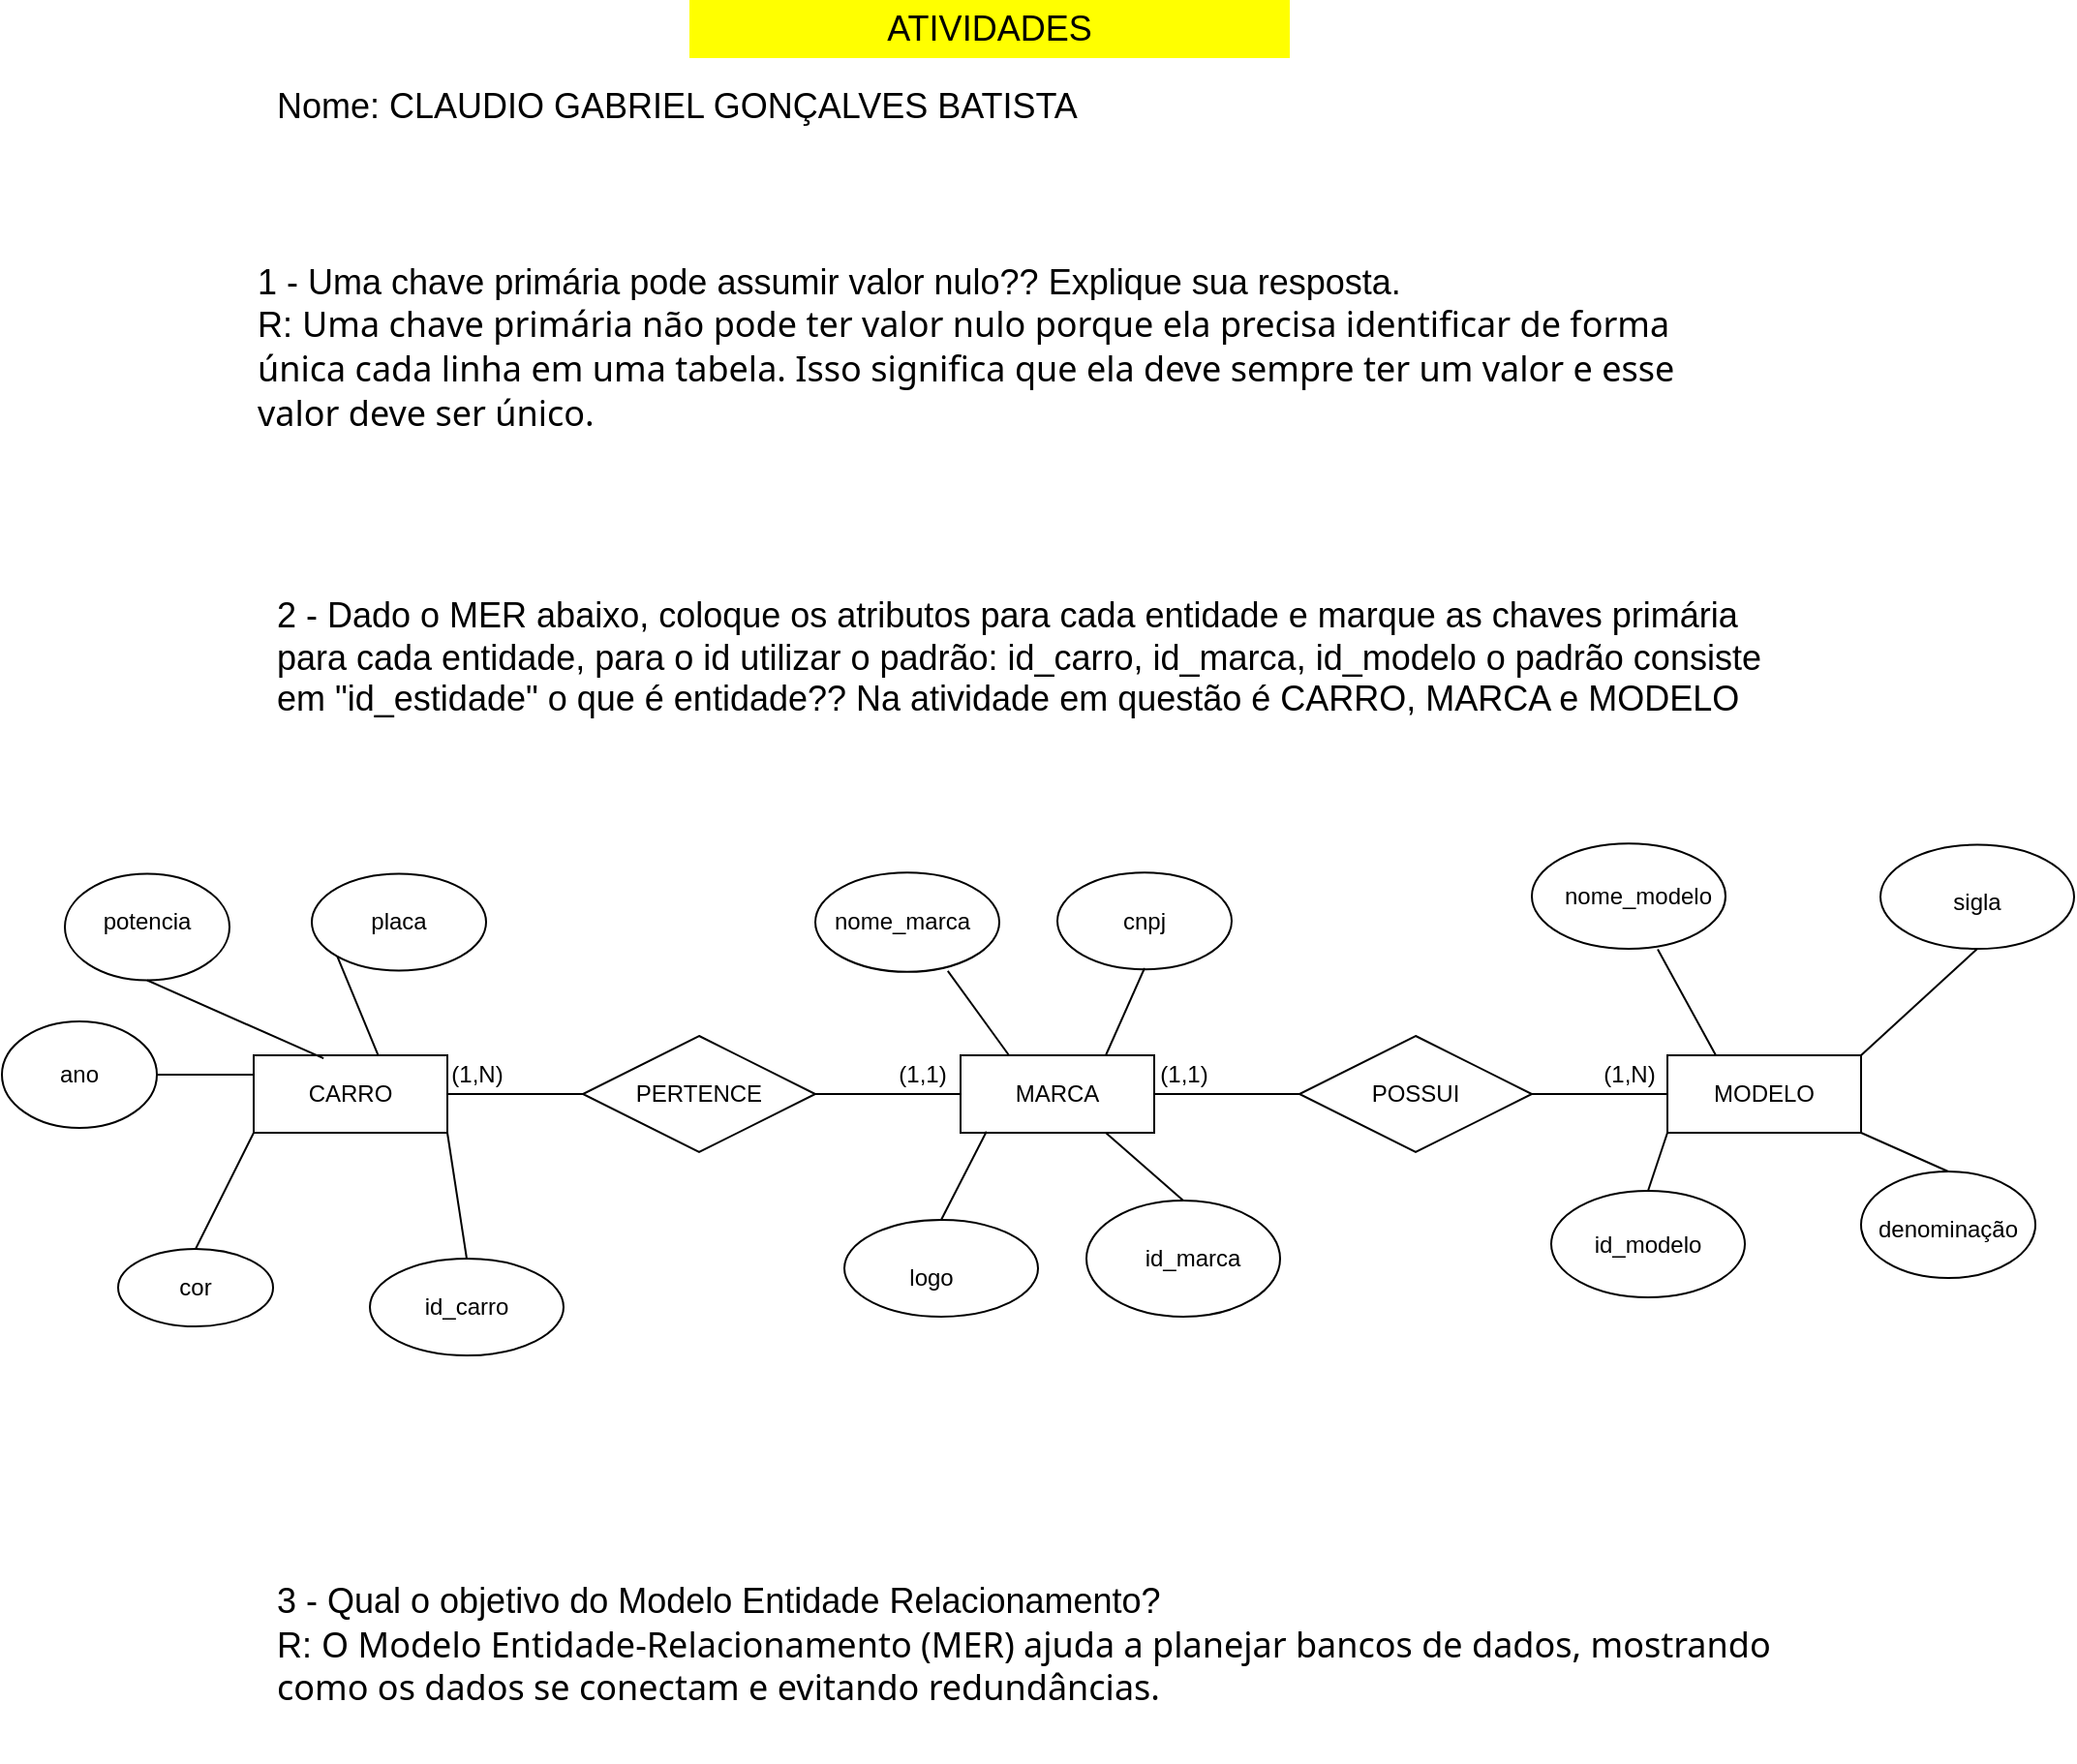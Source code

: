 <mxfile version="24.7.6" pages="4">
  <diagram id="R2lEEEUBdFMjLlhIrx00" name="ATV 1 - 2 - 3">
    <mxGraphModel dx="1909" dy="595" grid="1" gridSize="10" guides="1" tooltips="1" connect="1" arrows="1" fold="1" page="1" pageScale="1" pageWidth="850" pageHeight="1100" math="0" shadow="0" extFonts="Permanent Marker^https://fonts.googleapis.com/css?family=Permanent+Marker">
      <root>
        <mxCell id="0" />
        <mxCell id="1" parent="0" />
        <mxCell id="GhGwEgJWE-PEZuQxXZ5d-1" value="&lt;font style=&quot;font-size: 18px;&quot;&gt;Nome: CLAUDIO GABRIEL GONÇALVES BATISTA&amp;nbsp;&lt;/font&gt;" style="text;html=1;align=left;verticalAlign=middle;whiteSpace=wrap;rounded=0;" parent="1" vertex="1">
          <mxGeometry x="30" y="50" width="430" height="30" as="geometry" />
        </mxCell>
        <mxCell id="GhGwEgJWE-PEZuQxXZ5d-2" value="&lt;span style=&quot;font-size: 18px;&quot;&gt;ATIVIDADES&lt;/span&gt;" style="text;html=1;align=center;verticalAlign=middle;whiteSpace=wrap;rounded=0;fillColor=#FFFF00;" parent="1" vertex="1">
          <mxGeometry x="245" y="10" width="310" height="30" as="geometry" />
        </mxCell>
        <mxCell id="GhGwEgJWE-PEZuQxXZ5d-3" value="&lt;font style=&quot;font-size: 18px;&quot;&gt;&lt;font style=&quot;font-size: 18px;&quot;&gt;1 -&amp;nbsp;&lt;/font&gt;&lt;span style=&quot;&quot;&gt;Uma&lt;/span&gt;&lt;span style=&quot;text-align: justify; background-color: initial; font-family: Arial;&quot;&gt; &lt;/span&gt;&lt;span style=&quot;text-align: justify; background-color: initial; font-family: Arial;&quot;&gt;chave&lt;/span&gt;&lt;span style=&quot;text-align: justify; background-color: initial; font-family: Arial;&quot;&gt; &lt;/span&gt;&lt;span style=&quot;text-align: justify; background-color: initial; font-family: Arial;&quot;&gt;primária&lt;/span&gt;&lt;span style=&quot;text-align: justify; background-color: initial; font-family: Arial;&quot;&gt; &lt;/span&gt;&lt;span style=&quot;text-align: justify; background-color: initial; font-family: Arial;&quot;&gt;pode&lt;/span&gt;&lt;span style=&quot;text-align: justify; background-color: initial; font-family: Arial;&quot;&gt; &lt;/span&gt;&lt;span style=&quot;text-align: justify; background-color: initial; font-family: Arial;&quot;&gt;assumir&lt;/span&gt;&lt;span style=&quot;text-align: justify; background-color: initial; font-family: Arial;&quot;&gt; &lt;/span&gt;&lt;span style=&quot;text-align: justify; background-color: initial; font-family: Arial;&quot;&gt;valor&lt;/span&gt;&lt;span style=&quot;text-align: justify; background-color: initial; font-family: Arial;&quot;&gt; &lt;/span&gt;&lt;span style=&quot;font-family: Arial;&quot;&gt;&lt;span style=&quot;&quot;&gt;nulo??&amp;nbsp;Explique sua resposta.&lt;/span&gt;&lt;br&gt;&lt;div style=&quot;&quot;&gt;&lt;span style=&quot;background-color: initial;&quot;&gt;R:&amp;nbsp;&lt;/span&gt;&lt;span style=&quot;font-family: SegoeUIVariable, SegoeUI, &amp;quot;Segoe UI&amp;quot;, &amp;quot;Helvetica Neue&amp;quot;, Helvetica, &amp;quot;Microsoft YaHei&amp;quot;, &amp;quot;Meiryo UI&amp;quot;, Meiryo, &amp;quot;Arial Unicode MS&amp;quot;, sans-serif; background-color: rgb(255, 255, 255);&quot;&gt;&lt;font style=&quot;font-size: 18px;&quot;&gt;Uma chave primária não pode ter valor nulo porque ela precisa identificar de forma única cada linha em uma tabela. Isso significa que ela deve sempre ter um valor e esse valor deve ser único.&lt;/font&gt;&lt;/span&gt;&lt;/div&gt;&lt;/span&gt;&lt;/font&gt;" style="text;html=1;align=left;verticalAlign=middle;whiteSpace=wrap;rounded=0;" parent="1" vertex="1">
          <mxGeometry x="20" y="130" width="780" height="120" as="geometry" />
        </mxCell>
        <mxCell id="GhGwEgJWE-PEZuQxXZ5d-4" value="&lt;font style=&quot;font-size: 18px;&quot;&gt;&lt;font style=&quot;&quot;&gt;2 - Dado o MER abaixo, coloque os atributos para cada entidade e marque as chaves primária para cada entidade, para o id utilizar o padrão: id_carro, id_marca, id_modelo o padrão consiste em &quot;id_estidade&quot; o que é entidade?? Na atividade em questão é CARRO, MARCA e MODELO&lt;/font&gt;&lt;span style=&quot;text-align: justify; background-color: initial; font-family: Arial; color: rgb(89, 89, 89);&quot;&gt;&lt;br&gt;&lt;/span&gt;&lt;/font&gt;" style="text;html=1;align=left;verticalAlign=middle;whiteSpace=wrap;rounded=0;" parent="1" vertex="1">
          <mxGeometry x="30" y="320" width="780" height="60" as="geometry" />
        </mxCell>
        <mxCell id="GhGwEgJWE-PEZuQxXZ5d-5" value="CARRO" style="whiteSpace=wrap;html=1;align=center;" parent="1" vertex="1">
          <mxGeometry x="20" y="555" width="100" height="40" as="geometry" />
        </mxCell>
        <mxCell id="GhGwEgJWE-PEZuQxXZ5d-6" value="PERTENCE" style="shape=rhombus;perimeter=rhombusPerimeter;whiteSpace=wrap;html=1;align=center;" parent="1" vertex="1">
          <mxGeometry x="190" y="545" width="120" height="60" as="geometry" />
        </mxCell>
        <mxCell id="GhGwEgJWE-PEZuQxXZ5d-7" value="MARCA" style="whiteSpace=wrap;html=1;align=center;" parent="1" vertex="1">
          <mxGeometry x="385" y="555" width="100" height="40" as="geometry" />
        </mxCell>
        <mxCell id="GhGwEgJWE-PEZuQxXZ5d-8" value="MODELO" style="whiteSpace=wrap;html=1;align=center;" parent="1" vertex="1">
          <mxGeometry x="750" y="555" width="100" height="40" as="geometry" />
        </mxCell>
        <mxCell id="GhGwEgJWE-PEZuQxXZ5d-10" value="POSSUI" style="shape=rhombus;perimeter=rhombusPerimeter;whiteSpace=wrap;html=1;align=center;" parent="1" vertex="1">
          <mxGeometry x="560" y="545" width="120" height="60" as="geometry" />
        </mxCell>
        <mxCell id="GhGwEgJWE-PEZuQxXZ5d-11" value="" style="endArrow=none;html=1;rounded=0;exitX=1;exitY=0.5;exitDx=0;exitDy=0;entryX=0;entryY=0.5;entryDx=0;entryDy=0;" parent="1" source="GhGwEgJWE-PEZuQxXZ5d-6" target="GhGwEgJWE-PEZuQxXZ5d-7" edge="1">
          <mxGeometry relative="1" as="geometry">
            <mxPoint x="380" y="535" as="sourcePoint" />
            <mxPoint x="540" y="535" as="targetPoint" />
          </mxGeometry>
        </mxCell>
        <mxCell id="GhGwEgJWE-PEZuQxXZ5d-12" value="" style="endArrow=none;html=1;rounded=0;exitX=1;exitY=0.5;exitDx=0;exitDy=0;entryX=0;entryY=0.5;entryDx=0;entryDy=0;" parent="1" source="GhGwEgJWE-PEZuQxXZ5d-5" target="GhGwEgJWE-PEZuQxXZ5d-6" edge="1">
          <mxGeometry relative="1" as="geometry">
            <mxPoint x="380" y="535" as="sourcePoint" />
            <mxPoint x="540" y="535" as="targetPoint" />
          </mxGeometry>
        </mxCell>
        <mxCell id="GhGwEgJWE-PEZuQxXZ5d-13" value="" style="endArrow=none;html=1;rounded=0;entryX=0;entryY=0.5;entryDx=0;entryDy=0;exitX=1;exitY=0.5;exitDx=0;exitDy=0;" parent="1" source="GhGwEgJWE-PEZuQxXZ5d-10" target="GhGwEgJWE-PEZuQxXZ5d-8" edge="1">
          <mxGeometry relative="1" as="geometry">
            <mxPoint x="380" y="535" as="sourcePoint" />
            <mxPoint x="540" y="535" as="targetPoint" />
          </mxGeometry>
        </mxCell>
        <mxCell id="GhGwEgJWE-PEZuQxXZ5d-14" value="" style="endArrow=none;html=1;rounded=0;exitX=1;exitY=0.5;exitDx=0;exitDy=0;" parent="1" source="GhGwEgJWE-PEZuQxXZ5d-7" target="GhGwEgJWE-PEZuQxXZ5d-10" edge="1">
          <mxGeometry relative="1" as="geometry">
            <mxPoint x="380" y="535" as="sourcePoint" />
            <mxPoint x="540" y="535" as="targetPoint" />
          </mxGeometry>
        </mxCell>
        <mxCell id="GhGwEgJWE-PEZuQxXZ5d-15" value="(1,N)" style="text;html=1;align=center;verticalAlign=middle;resizable=0;points=[];autosize=1;strokeColor=none;fillColor=none;" parent="1" vertex="1">
          <mxGeometry x="110" y="550" width="50" height="30" as="geometry" />
        </mxCell>
        <mxCell id="GhGwEgJWE-PEZuQxXZ5d-16" value="(1,1)" style="text;html=1;align=center;verticalAlign=middle;resizable=0;points=[];autosize=1;strokeColor=none;fillColor=none;" parent="1" vertex="1">
          <mxGeometry x="340" y="550" width="50" height="30" as="geometry" />
        </mxCell>
        <mxCell id="GhGwEgJWE-PEZuQxXZ5d-17" value="(1,N)" style="text;html=1;align=center;verticalAlign=middle;resizable=0;points=[];autosize=1;strokeColor=none;fillColor=none;" parent="1" vertex="1">
          <mxGeometry x="705" y="550" width="50" height="30" as="geometry" />
        </mxCell>
        <mxCell id="GhGwEgJWE-PEZuQxXZ5d-18" value="(1,1)" style="text;html=1;align=center;verticalAlign=middle;resizable=0;points=[];autosize=1;strokeColor=none;fillColor=none;" parent="1" vertex="1">
          <mxGeometry x="475" y="550" width="50" height="30" as="geometry" />
        </mxCell>
        <mxCell id="GhGwEgJWE-PEZuQxXZ5d-19" value="&lt;font style=&quot;font-size: 18px;&quot;&gt;&lt;font style=&quot;font-size: 18px;&quot;&gt;3 - Qual o objetivo do Modelo Entidade Relacionamento?&lt;br&gt;&lt;/font&gt;&lt;span style=&quot;text-align: justify; background-color: initial; font-family: Arial;&quot;&gt;R:&amp;nbsp;&lt;/span&gt;&lt;span style=&quot;font-family: SegoeUIVariable, SegoeUI, &amp;quot;Segoe UI&amp;quot;, &amp;quot;Helvetica Neue&amp;quot;, Helvetica, &amp;quot;Microsoft YaHei&amp;quot;, &amp;quot;Meiryo UI&amp;quot;, Meiryo, &amp;quot;Arial Unicode MS&amp;quot;, sans-serif;&quot;&gt;O Modelo Entidade-Relacionamento (MER) ajuda a planejar bancos de dados, mostrando como os dados se conectam e evitando redundâncias.&lt;/span&gt;&lt;span style=&quot;text-align: justify; background-color: initial; font-family: Arial; color: rgb(89, 89, 89);&quot;&gt;&lt;br&gt;&lt;/span&gt;&lt;/font&gt;" style="text;html=1;align=left;verticalAlign=middle;whiteSpace=wrap;rounded=0;" parent="1" vertex="1">
          <mxGeometry x="30" y="800" width="780" height="120" as="geometry" />
        </mxCell>
        <mxCell id="eUX8AR-OGXTkL7Xvyew4-1" value="" style="ellipse;whiteSpace=wrap;html=1;" parent="1" vertex="1">
          <mxGeometry x="-77.5" y="461.25" width="85" height="55" as="geometry" />
        </mxCell>
        <mxCell id="eUX8AR-OGXTkL7Xvyew4-2" value="" style="ellipse;whiteSpace=wrap;html=1;" parent="1" vertex="1">
          <mxGeometry x="50" y="461.25" width="90" height="50" as="geometry" />
        </mxCell>
        <mxCell id="LTu4U8FTdlP-VNxBhnCm-1" value="potencia" style="text;html=1;align=center;verticalAlign=middle;whiteSpace=wrap;rounded=0;" vertex="1" parent="1">
          <mxGeometry x="-65" y="471.25" width="60" height="30" as="geometry" />
        </mxCell>
        <mxCell id="LTu4U8FTdlP-VNxBhnCm-2" value="" style="ellipse;whiteSpace=wrap;html=1;" vertex="1" parent="1">
          <mxGeometry x="80" y="660" width="100" height="50" as="geometry" />
        </mxCell>
        <mxCell id="LTu4U8FTdlP-VNxBhnCm-3" value="" style="ellipse;whiteSpace=wrap;html=1;" vertex="1" parent="1">
          <mxGeometry x="-50" y="655" width="80" height="40" as="geometry" />
        </mxCell>
        <mxCell id="LTu4U8FTdlP-VNxBhnCm-4" value="" style="ellipse;whiteSpace=wrap;html=1;" vertex="1" parent="1">
          <mxGeometry x="-110" y="537.5" width="80" height="55" as="geometry" />
        </mxCell>
        <mxCell id="LTu4U8FTdlP-VNxBhnCm-5" value="ano" style="text;html=1;align=center;verticalAlign=middle;whiteSpace=wrap;rounded=0;" vertex="1" parent="1">
          <mxGeometry x="-100" y="550" width="60" height="30" as="geometry" />
        </mxCell>
        <mxCell id="LTu4U8FTdlP-VNxBhnCm-6" value="cor" style="text;html=1;align=center;verticalAlign=middle;whiteSpace=wrap;rounded=0;" vertex="1" parent="1">
          <mxGeometry x="-40" y="660" width="60" height="30" as="geometry" />
        </mxCell>
        <mxCell id="LTu4U8FTdlP-VNxBhnCm-7" value="id_carro" style="text;html=1;align=center;verticalAlign=middle;whiteSpace=wrap;rounded=0;" vertex="1" parent="1">
          <mxGeometry x="100" y="670" width="60" height="30" as="geometry" />
        </mxCell>
        <mxCell id="LTu4U8FTdlP-VNxBhnCm-8" value="placa" style="text;html=1;align=center;verticalAlign=middle;whiteSpace=wrap;rounded=0;" vertex="1" parent="1">
          <mxGeometry x="65" y="471.25" width="60" height="30" as="geometry" />
        </mxCell>
        <mxCell id="LTu4U8FTdlP-VNxBhnCm-10" value="" style="endArrow=none;html=1;rounded=0;exitX=0.5;exitY=0;exitDx=0;exitDy=0;entryX=1;entryY=1;entryDx=0;entryDy=0;" edge="1" parent="1" source="LTu4U8FTdlP-VNxBhnCm-2" target="GhGwEgJWE-PEZuQxXZ5d-5">
          <mxGeometry width="50" height="50" relative="1" as="geometry">
            <mxPoint x="250" y="610" as="sourcePoint" />
            <mxPoint x="300" y="560" as="targetPoint" />
          </mxGeometry>
        </mxCell>
        <mxCell id="LTu4U8FTdlP-VNxBhnCm-11" value="" style="endArrow=none;html=1;rounded=0;exitX=0.643;exitY=0.003;exitDx=0;exitDy=0;exitPerimeter=0;entryX=0;entryY=1;entryDx=0;entryDy=0;" edge="1" parent="1" source="GhGwEgJWE-PEZuQxXZ5d-5" target="eUX8AR-OGXTkL7Xvyew4-2">
          <mxGeometry width="50" height="50" relative="1" as="geometry">
            <mxPoint x="250" y="610" as="sourcePoint" />
            <mxPoint x="300" y="560" as="targetPoint" />
          </mxGeometry>
        </mxCell>
        <mxCell id="LTu4U8FTdlP-VNxBhnCm-12" value="" style="endArrow=none;html=1;rounded=0;exitX=0.5;exitY=0;exitDx=0;exitDy=0;entryX=0;entryY=1;entryDx=0;entryDy=0;" edge="1" parent="1" source="LTu4U8FTdlP-VNxBhnCm-3" target="GhGwEgJWE-PEZuQxXZ5d-5">
          <mxGeometry width="50" height="50" relative="1" as="geometry">
            <mxPoint x="250" y="610" as="sourcePoint" />
            <mxPoint x="300" y="560" as="targetPoint" />
          </mxGeometry>
        </mxCell>
        <mxCell id="LTu4U8FTdlP-VNxBhnCm-13" value="" style="endArrow=none;html=1;rounded=0;exitX=1;exitY=0.5;exitDx=0;exitDy=0;entryX=0;entryY=0.25;entryDx=0;entryDy=0;" edge="1" parent="1" source="LTu4U8FTdlP-VNxBhnCm-4" target="GhGwEgJWE-PEZuQxXZ5d-5">
          <mxGeometry width="50" height="50" relative="1" as="geometry">
            <mxPoint x="250" y="610" as="sourcePoint" />
            <mxPoint x="300" y="560" as="targetPoint" />
          </mxGeometry>
        </mxCell>
        <mxCell id="LTu4U8FTdlP-VNxBhnCm-14" value="" style="endArrow=none;html=1;rounded=0;exitX=0.5;exitY=1;exitDx=0;exitDy=0;entryX=0.361;entryY=0.04;entryDx=0;entryDy=0;entryPerimeter=0;" edge="1" parent="1" source="eUX8AR-OGXTkL7Xvyew4-1" target="GhGwEgJWE-PEZuQxXZ5d-5">
          <mxGeometry width="50" height="50" relative="1" as="geometry">
            <mxPoint x="90" y="540" as="sourcePoint" />
            <mxPoint x="300" y="560" as="targetPoint" />
          </mxGeometry>
        </mxCell>
        <mxCell id="LTu4U8FTdlP-VNxBhnCm-15" value="" style="ellipse;whiteSpace=wrap;html=1;" vertex="1" parent="1">
          <mxGeometry x="325" y="640" width="100" height="50" as="geometry" />
        </mxCell>
        <mxCell id="LTu4U8FTdlP-VNxBhnCm-16" value="" style="ellipse;whiteSpace=wrap;html=1;" vertex="1" parent="1">
          <mxGeometry x="435" y="460.63" width="90" height="50" as="geometry" />
        </mxCell>
        <mxCell id="LTu4U8FTdlP-VNxBhnCm-17" value="" style="ellipse;whiteSpace=wrap;html=1;" vertex="1" parent="1">
          <mxGeometry x="310" y="460.63" width="95" height="51.25" as="geometry" />
        </mxCell>
        <mxCell id="LTu4U8FTdlP-VNxBhnCm-18" value="" style="ellipse;whiteSpace=wrap;html=1;" vertex="1" parent="1">
          <mxGeometry x="450" y="630" width="100" height="60" as="geometry" />
        </mxCell>
        <mxCell id="LTu4U8FTdlP-VNxBhnCm-19" value="id_marca" style="text;html=1;align=center;verticalAlign=middle;whiteSpace=wrap;rounded=0;" vertex="1" parent="1">
          <mxGeometry x="475" y="645" width="60" height="30" as="geometry" />
        </mxCell>
        <mxCell id="LTu4U8FTdlP-VNxBhnCm-20" value="logo" style="text;html=1;align=center;verticalAlign=middle;whiteSpace=wrap;rounded=0;" vertex="1" parent="1">
          <mxGeometry x="340" y="655" width="60" height="30" as="geometry" />
        </mxCell>
        <mxCell id="LTu4U8FTdlP-VNxBhnCm-21" value="cnpj" style="text;html=1;align=center;verticalAlign=middle;whiteSpace=wrap;rounded=0;" vertex="1" parent="1">
          <mxGeometry x="450" y="471.26" width="60" height="30" as="geometry" />
        </mxCell>
        <mxCell id="LTu4U8FTdlP-VNxBhnCm-22" value="nome_marca" style="text;html=1;align=center;verticalAlign=middle;whiteSpace=wrap;rounded=0;" vertex="1" parent="1">
          <mxGeometry x="325" y="470.63" width="60" height="30" as="geometry" />
        </mxCell>
        <mxCell id="LTu4U8FTdlP-VNxBhnCm-23" value="" style="endArrow=none;html=1;rounded=0;exitX=0.5;exitY=0;exitDx=0;exitDy=0;entryX=0.75;entryY=1;entryDx=0;entryDy=0;" edge="1" parent="1" source="LTu4U8FTdlP-VNxBhnCm-18" target="GhGwEgJWE-PEZuQxXZ5d-7">
          <mxGeometry width="50" height="50" relative="1" as="geometry">
            <mxPoint x="250" y="610" as="sourcePoint" />
            <mxPoint x="300" y="560" as="targetPoint" />
          </mxGeometry>
        </mxCell>
        <mxCell id="LTu4U8FTdlP-VNxBhnCm-24" value="" style="endArrow=none;html=1;rounded=0;exitX=0.75;exitY=0;exitDx=0;exitDy=0;" edge="1" parent="1" source="GhGwEgJWE-PEZuQxXZ5d-7">
          <mxGeometry width="50" height="50" relative="1" as="geometry">
            <mxPoint x="250" y="610" as="sourcePoint" />
            <mxPoint x="480" y="510" as="targetPoint" />
          </mxGeometry>
        </mxCell>
        <mxCell id="LTu4U8FTdlP-VNxBhnCm-25" value="" style="endArrow=none;html=1;rounded=0;entryX=0.72;entryY=0.991;entryDx=0;entryDy=0;entryPerimeter=0;exitX=0.25;exitY=0;exitDx=0;exitDy=0;" edge="1" parent="1" source="GhGwEgJWE-PEZuQxXZ5d-7" target="LTu4U8FTdlP-VNxBhnCm-17">
          <mxGeometry width="50" height="50" relative="1" as="geometry">
            <mxPoint x="250" y="610" as="sourcePoint" />
            <mxPoint x="300" y="560" as="targetPoint" />
          </mxGeometry>
        </mxCell>
        <mxCell id="LTu4U8FTdlP-VNxBhnCm-26" value="" style="endArrow=none;html=1;rounded=0;exitX=0.5;exitY=0;exitDx=0;exitDy=0;entryX=0.134;entryY=0.984;entryDx=0;entryDy=0;entryPerimeter=0;" edge="1" parent="1" source="LTu4U8FTdlP-VNxBhnCm-15" target="GhGwEgJWE-PEZuQxXZ5d-7">
          <mxGeometry width="50" height="50" relative="1" as="geometry">
            <mxPoint x="250" y="610" as="sourcePoint" />
            <mxPoint x="300" y="560" as="targetPoint" />
          </mxGeometry>
        </mxCell>
        <mxCell id="LTu4U8FTdlP-VNxBhnCm-27" value="" style="ellipse;whiteSpace=wrap;html=1;" vertex="1" parent="1">
          <mxGeometry x="690" y="625" width="100" height="55" as="geometry" />
        </mxCell>
        <mxCell id="LTu4U8FTdlP-VNxBhnCm-28" value="" style="ellipse;whiteSpace=wrap;html=1;" vertex="1" parent="1">
          <mxGeometry x="850" y="615" width="90" height="55" as="geometry" />
        </mxCell>
        <mxCell id="LTu4U8FTdlP-VNxBhnCm-29" value="" style="ellipse;whiteSpace=wrap;html=1;" vertex="1" parent="1">
          <mxGeometry x="860" y="446.26" width="100" height="53.74" as="geometry" />
        </mxCell>
        <mxCell id="LTu4U8FTdlP-VNxBhnCm-30" value="" style="ellipse;whiteSpace=wrap;html=1;" vertex="1" parent="1">
          <mxGeometry x="680" y="445.63" width="100" height="54.37" as="geometry" />
        </mxCell>
        <mxCell id="LTu4U8FTdlP-VNxBhnCm-31" value="denominação" style="text;html=1;align=center;verticalAlign=middle;whiteSpace=wrap;rounded=0;" vertex="1" parent="1">
          <mxGeometry x="865" y="630" width="60" height="30" as="geometry" />
        </mxCell>
        <mxCell id="LTu4U8FTdlP-VNxBhnCm-32" value="id_modelo" style="text;html=1;align=center;verticalAlign=middle;whiteSpace=wrap;rounded=0;" vertex="1" parent="1">
          <mxGeometry x="710" y="637.5" width="60" height="30" as="geometry" />
        </mxCell>
        <mxCell id="LTu4U8FTdlP-VNxBhnCm-33" value="sigla" style="text;html=1;align=center;verticalAlign=middle;whiteSpace=wrap;rounded=0;" vertex="1" parent="1">
          <mxGeometry x="880" y="461.25" width="60" height="30" as="geometry" />
        </mxCell>
        <mxCell id="LTu4U8FTdlP-VNxBhnCm-34" value="nome_modelo" style="text;html=1;align=center;verticalAlign=middle;whiteSpace=wrap;rounded=0;" vertex="1" parent="1">
          <mxGeometry x="705" y="458.13" width="60" height="30" as="geometry" />
        </mxCell>
        <mxCell id="LTu4U8FTdlP-VNxBhnCm-35" value="" style="endArrow=none;html=1;rounded=0;exitX=0.5;exitY=0;exitDx=0;exitDy=0;entryX=1;entryY=1;entryDx=0;entryDy=0;" edge="1" parent="1" source="LTu4U8FTdlP-VNxBhnCm-28" target="GhGwEgJWE-PEZuQxXZ5d-8">
          <mxGeometry width="50" height="50" relative="1" as="geometry">
            <mxPoint x="580" y="610" as="sourcePoint" />
            <mxPoint x="630" y="560" as="targetPoint" />
          </mxGeometry>
        </mxCell>
        <mxCell id="LTu4U8FTdlP-VNxBhnCm-36" value="" style="endArrow=none;html=1;rounded=0;exitX=0.5;exitY=0;exitDx=0;exitDy=0;entryX=0;entryY=1;entryDx=0;entryDy=0;" edge="1" parent="1" source="LTu4U8FTdlP-VNxBhnCm-27" target="GhGwEgJWE-PEZuQxXZ5d-8">
          <mxGeometry width="50" height="50" relative="1" as="geometry">
            <mxPoint x="580" y="610" as="sourcePoint" />
            <mxPoint x="630" y="560" as="targetPoint" />
          </mxGeometry>
        </mxCell>
        <mxCell id="LTu4U8FTdlP-VNxBhnCm-37" value="" style="endArrow=none;html=1;rounded=0;entryX=0.5;entryY=1;entryDx=0;entryDy=0;exitX=1;exitY=0;exitDx=0;exitDy=0;" edge="1" parent="1" source="GhGwEgJWE-PEZuQxXZ5d-8" target="LTu4U8FTdlP-VNxBhnCm-29">
          <mxGeometry width="50" height="50" relative="1" as="geometry">
            <mxPoint x="580" y="610" as="sourcePoint" />
            <mxPoint x="630" y="560" as="targetPoint" />
          </mxGeometry>
        </mxCell>
        <mxCell id="LTu4U8FTdlP-VNxBhnCm-38" value="" style="endArrow=none;html=1;rounded=0;entryX=0.65;entryY=1.005;entryDx=0;entryDy=0;entryPerimeter=0;exitX=0.25;exitY=0;exitDx=0;exitDy=0;" edge="1" parent="1" source="GhGwEgJWE-PEZuQxXZ5d-8" target="LTu4U8FTdlP-VNxBhnCm-30">
          <mxGeometry width="50" height="50" relative="1" as="geometry">
            <mxPoint x="580" y="610" as="sourcePoint" />
            <mxPoint x="630" y="560" as="targetPoint" />
          </mxGeometry>
        </mxCell>
      </root>
    </mxGraphModel>
  </diagram>
  <diagram id="wi7_fPzUNxcRkT6FFOBc" name="ATV4 a-b-c-d">
    <mxGraphModel dx="1760" dy="525" grid="1" gridSize="10" guides="1" tooltips="1" connect="1" arrows="1" fold="1" page="1" pageScale="1" pageWidth="827" pageHeight="1169" math="0" shadow="0">
      <root>
        <mxCell id="0" />
        <mxCell id="1" parent="0" />
        <mxCell id="FgWzdtqPMIgsS1xjr3q4-4" value="" style="ellipse;whiteSpace=wrap;html=1;" vertex="1" parent="1">
          <mxGeometry x="759.5" y="1199.37" width="90" height="60" as="geometry" />
        </mxCell>
        <mxCell id="1Uq0o84rf0wVAQM6rg0s-1" value="" style="ellipse;whiteSpace=wrap;html=1;" parent="1" vertex="1">
          <mxGeometry x="18.5" y="590" width="107" height="41.25" as="geometry" />
        </mxCell>
        <mxCell id="l2CMzpHenyBe28mUuaqQ-1" value="&lt;font style=&quot;&quot;&gt;&lt;font style=&quot;font-size: 14px;&quot;&gt;4 -&amp;nbsp;Desenhe o modelo das situações abaixo, definindo no mínimo 3 atributos&amp;nbsp;para cada entidade, a chave primária e a cardinalidade do relacionamento.&lt;br&gt;&lt;/font&gt;&lt;br&gt;&lt;font size=&quot;3&quot;&gt;a-)&amp;nbsp;&lt;/font&gt;&lt;font size=&quot;3&quot;&gt;&lt;span style=&quot;background-color: initial; text-align: justify;&quot;&gt;Uma universidade tem muitos estudantes e um estudante pode se&amp;nbsp;&lt;/span&gt;&lt;/font&gt;&lt;span style=&quot;background-color: initial; text-align: justify; font-size: medium;&quot;&gt;dedicar a no máximo uma universidade.&lt;/span&gt;&lt;font size=&quot;3&quot;&gt;&lt;span style=&quot;background-color: initial; text-align: justify;&quot;&gt;&lt;br&gt;&lt;/span&gt;&lt;/font&gt;&lt;/font&gt;" style="text;html=1;align=left;verticalAlign=middle;whiteSpace=wrap;rounded=0;" parent="1" vertex="1">
          <mxGeometry x="13" width="776" height="100" as="geometry" />
        </mxCell>
        <mxCell id="l2CMzpHenyBe28mUuaqQ-2" value="&lt;div style=&quot;text-align: justify;&quot;&gt;&lt;font style=&quot;background-color: initial;&quot; size=&quot;3&quot;&gt;b-)&amp;nbsp;&lt;/font&gt;&lt;font size=&quot;3&quot;&gt;&amp;nbsp;Uma aeronave pode ter muitos passageiros, mas um passageiro só&amp;nbsp;&lt;/font&gt;&lt;span style=&quot;background-color: initial; font-size: medium;&quot;&gt;pode estar em um voo de cada vez.&lt;/span&gt;&lt;/div&gt;" style="text;html=1;align=left;verticalAlign=middle;whiteSpace=wrap;rounded=0;" parent="1" vertex="1">
          <mxGeometry y="340" width="776" height="50" as="geometry" />
        </mxCell>
        <mxCell id="l2CMzpHenyBe28mUuaqQ-3" value="&lt;div style=&quot;text-align: justify;&quot;&gt;&lt;font style=&quot;background-color: initial;&quot; size=&quot;3&quot;&gt;c-)&amp;nbsp;&lt;/font&gt;&lt;font size=&quot;3&quot;&gt;&amp;nbsp;&lt;/font&gt;&lt;span style=&quot;font-size: medium; background-color: initial;&quot;&gt;Um paciente pode ter muitos médicos e um médico muitos pacientes.&lt;/span&gt;&lt;/div&gt;" style="text;html=1;align=left;verticalAlign=middle;whiteSpace=wrap;rounded=0;" parent="1" vertex="1">
          <mxGeometry y="631.25" width="776" height="50" as="geometry" />
        </mxCell>
        <mxCell id="l2CMzpHenyBe28mUuaqQ-4" value="&lt;div style=&quot;text-align: justify;&quot;&gt;&lt;font style=&quot;font-size: 18px;&quot;&gt;&lt;font style=&quot;background-color: initial;&quot;&gt;d-)&amp;nbsp;&lt;/font&gt;&amp;nbsp;Uma nação possui vários estados, e um estado, muitas cidades. Um&amp;nbsp;&lt;span style=&quot;background-color: initial;&quot;&gt;estado só poderá estar vinculado a uma nação e uma cidade só poderá&amp;nbsp;&lt;/span&gt;&lt;span style=&quot;background-color: initial;&quot;&gt;estar vinculado a um estado.&lt;/span&gt;&lt;/font&gt;&lt;/div&gt;" style="text;html=1;align=left;verticalAlign=middle;whiteSpace=wrap;rounded=0;" parent="1" vertex="1">
          <mxGeometry y="930" width="776" height="50" as="geometry" />
        </mxCell>
        <mxCell id="psmyG68Ro-JvwZYqiLcl-1" value="" style="rounded=0;whiteSpace=wrap;html=1;" parent="1" vertex="1">
          <mxGeometry x="162.5" y="160" width="110" height="60" as="geometry" />
        </mxCell>
        <mxCell id="psmyG68Ro-JvwZYqiLcl-2" value="" style="rhombus;whiteSpace=wrap;html=1;rounded=0;" parent="1" vertex="1">
          <mxGeometry x="382.5" y="150" width="110" height="80" as="geometry" />
        </mxCell>
        <mxCell id="psmyG68Ro-JvwZYqiLcl-4" value="" style="whiteSpace=wrap;html=1;rounded=0;" parent="1" vertex="1">
          <mxGeometry x="567.5" y="160" width="120" height="60" as="geometry" />
        </mxCell>
        <mxCell id="psmyG68Ro-JvwZYqiLcl-6" value="UNIVERSIDADE" style="text;html=1;align=center;verticalAlign=middle;whiteSpace=wrap;rounded=0;" parent="1" vertex="1">
          <mxGeometry x="187.5" y="175" width="60" height="30" as="geometry" />
        </mxCell>
        <mxCell id="psmyG68Ro-JvwZYqiLcl-7" value="ESTUDA" style="text;html=1;align=center;verticalAlign=middle;whiteSpace=wrap;rounded=0;" parent="1" vertex="1">
          <mxGeometry x="407.5" y="175" width="60" height="30" as="geometry" />
        </mxCell>
        <mxCell id="psmyG68Ro-JvwZYqiLcl-8" value="ESTUDANTE" style="text;html=1;align=center;verticalAlign=middle;whiteSpace=wrap;rounded=0;" parent="1" vertex="1">
          <mxGeometry x="597.5" y="175" width="60" height="30" as="geometry" />
        </mxCell>
        <mxCell id="psmyG68Ro-JvwZYqiLcl-9" value="" style="ellipse;whiteSpace=wrap;html=1;" parent="1" vertex="1">
          <mxGeometry x="52.5" y="170" width="80" height="40" as="geometry" />
        </mxCell>
        <mxCell id="psmyG68Ro-JvwZYqiLcl-10" value="CNPJ" style="text;html=1;align=center;verticalAlign=middle;whiteSpace=wrap;rounded=0;" parent="1" vertex="1">
          <mxGeometry x="67.5" y="180" width="50" height="20" as="geometry" />
        </mxCell>
        <mxCell id="psmyG68Ro-JvwZYqiLcl-11" value="" style="ellipse;whiteSpace=wrap;html=1;" parent="1" vertex="1">
          <mxGeometry x="18.5" y="285" width="140" height="40" as="geometry" />
        </mxCell>
        <mxCell id="psmyG68Ro-JvwZYqiLcl-13" value="NOME_UNIVERSIDADE" style="text;html=1;align=center;verticalAlign=middle;whiteSpace=wrap;rounded=0;" parent="1" vertex="1">
          <mxGeometry x="58.5" y="300" width="60" height="10" as="geometry" />
        </mxCell>
        <mxCell id="psmyG68Ro-JvwZYqiLcl-15" value="" style="ellipse;whiteSpace=wrap;html=1;" parent="1" vertex="1">
          <mxGeometry x="183.5" y="285" width="140" height="40" as="geometry" />
        </mxCell>
        <mxCell id="psmyG68Ro-JvwZYqiLcl-16" value="NOME_FANTASIA" style="text;html=1;align=center;verticalAlign=middle;whiteSpace=wrap;rounded=0;" parent="1" vertex="1">
          <mxGeometry x="223.5" y="300" width="60" height="10" as="geometry" />
        </mxCell>
        <mxCell id="psmyG68Ro-JvwZYqiLcl-18" value="" style="ellipse;whiteSpace=wrap;html=1;" parent="1" vertex="1">
          <mxGeometry x="42.5" y="100" width="140" height="40" as="geometry" />
        </mxCell>
        <mxCell id="psmyG68Ro-JvwZYqiLcl-19" value="ID_UNIVERSIDADE" style="text;html=1;align=center;verticalAlign=middle;whiteSpace=wrap;rounded=0;" parent="1" vertex="1">
          <mxGeometry x="82.5" y="115" width="60" height="10" as="geometry" />
        </mxCell>
        <mxCell id="psmyG68Ro-JvwZYqiLcl-21" value="" style="ellipse;whiteSpace=wrap;html=1;" parent="1" vertex="1">
          <mxGeometry x="482.5" y="240" width="70" height="30" as="geometry" />
        </mxCell>
        <mxCell id="psmyG68Ro-JvwZYqiLcl-22" value="RA" style="text;html=1;align=center;verticalAlign=middle;whiteSpace=wrap;rounded=0;" parent="1" vertex="1">
          <mxGeometry x="487.5" y="240" width="60" height="30" as="geometry" />
        </mxCell>
        <mxCell id="psmyG68Ro-JvwZYqiLcl-23" value="" style="ellipse;whiteSpace=wrap;html=1;" parent="1" vertex="1">
          <mxGeometry x="572.5" y="250" width="140" height="40" as="geometry" />
        </mxCell>
        <mxCell id="psmyG68Ro-JvwZYqiLcl-24" value="NOME ALUNO" style="text;html=1;align=center;verticalAlign=middle;whiteSpace=wrap;rounded=0;" parent="1" vertex="1">
          <mxGeometry x="612.5" y="265" width="60" height="10" as="geometry" />
        </mxCell>
        <mxCell id="psmyG68Ro-JvwZYqiLcl-25" value="" style="ellipse;whiteSpace=wrap;html=1;" parent="1" vertex="1">
          <mxGeometry x="654.5" y="100" width="140" height="40" as="geometry" />
        </mxCell>
        <mxCell id="psmyG68Ro-JvwZYqiLcl-26" value="CPF" style="text;html=1;align=center;verticalAlign=middle;whiteSpace=wrap;rounded=0;" parent="1" vertex="1">
          <mxGeometry x="694.5" y="115" width="60" height="10" as="geometry" />
        </mxCell>
        <mxCell id="psmyG68Ro-JvwZYqiLcl-27" value="" style="ellipse;whiteSpace=wrap;html=1;" parent="1" vertex="1">
          <mxGeometry x="709.5" y="220" width="110" height="35" as="geometry" />
        </mxCell>
        <mxCell id="psmyG68Ro-JvwZYqiLcl-28" value="EMAIL" style="text;html=1;align=center;verticalAlign=middle;whiteSpace=wrap;rounded=0;" parent="1" vertex="1">
          <mxGeometry x="736.5" y="235" width="60" height="10" as="geometry" />
        </mxCell>
        <mxCell id="psmyG68Ro-JvwZYqiLcl-29" value="" style="ellipse;whiteSpace=wrap;html=1;" parent="1" vertex="1">
          <mxGeometry x="499.5" y="85" width="140" height="40" as="geometry" />
        </mxCell>
        <mxCell id="psmyG68Ro-JvwZYqiLcl-30" value="ID_ALUNO" style="text;html=1;align=center;verticalAlign=middle;whiteSpace=wrap;rounded=0;" parent="1" vertex="1">
          <mxGeometry x="547.5" y="77.5" width="60" height="55" as="geometry" />
        </mxCell>
        <mxCell id="psmyG68Ro-JvwZYqiLcl-32" value="( N , N )" style="text;html=1;align=center;verticalAlign=middle;whiteSpace=wrap;rounded=0;" parent="1" vertex="1">
          <mxGeometry x="507.5" y="160" width="60" height="30" as="geometry" />
        </mxCell>
        <mxCell id="psmyG68Ro-JvwZYqiLcl-33" value="( 1 , 1 )" style="text;html=1;align=center;verticalAlign=middle;whiteSpace=wrap;rounded=0;" parent="1" vertex="1">
          <mxGeometry x="272.5" y="160" width="60" height="30" as="geometry" />
        </mxCell>
        <mxCell id="psmyG68Ro-JvwZYqiLcl-39" value="" style="endArrow=none;html=1;rounded=0;exitX=0;exitY=1;exitDx=0;exitDy=0;entryX=0;entryY=0.5;entryDx=0;entryDy=0;entryPerimeter=0;" parent="1" source="psmyG68Ro-JvwZYqiLcl-33" target="psmyG68Ro-JvwZYqiLcl-2" edge="1">
          <mxGeometry width="50" height="50" relative="1" as="geometry">
            <mxPoint x="372.5" y="280" as="sourcePoint" />
            <mxPoint x="372.5" y="190" as="targetPoint" />
          </mxGeometry>
        </mxCell>
        <mxCell id="psmyG68Ro-JvwZYqiLcl-40" value="" style="endArrow=none;html=1;rounded=0;entryX=0;entryY=0.5;entryDx=0;entryDy=0;" parent="1" target="psmyG68Ro-JvwZYqiLcl-4" edge="1">
          <mxGeometry width="50" height="50" relative="1" as="geometry">
            <mxPoint x="492.5" y="190" as="sourcePoint" />
            <mxPoint x="532.5" y="220" as="targetPoint" />
          </mxGeometry>
        </mxCell>
        <mxCell id="psmyG68Ro-JvwZYqiLcl-41" value="" style="endArrow=none;html=1;rounded=0;entryX=0.25;entryY=1;entryDx=0;entryDy=0;" parent="1" target="psmyG68Ro-JvwZYqiLcl-1" edge="1">
          <mxGeometry width="50" height="50" relative="1" as="geometry">
            <mxPoint x="190.5" y="260" as="sourcePoint" />
            <mxPoint x="422.5" y="230" as="targetPoint" />
            <Array as="points">
              <mxPoint x="190.5" y="250" />
            </Array>
          </mxGeometry>
        </mxCell>
        <mxCell id="psmyG68Ro-JvwZYqiLcl-42" value="" style="endArrow=none;html=1;rounded=0;" parent="1" edge="1">
          <mxGeometry width="50" height="50" relative="1" as="geometry">
            <mxPoint x="192.5" y="260" as="sourcePoint" />
            <mxPoint x="262.5" y="280" as="targetPoint" />
            <Array as="points">
              <mxPoint x="262.5" y="260" />
            </Array>
          </mxGeometry>
        </mxCell>
        <mxCell id="psmyG68Ro-JvwZYqiLcl-44" value="" style="endArrow=none;html=1;rounded=0;exitX=0.5;exitY=0;exitDx=0;exitDy=0;" parent="1" source="psmyG68Ro-JvwZYqiLcl-11" edge="1">
          <mxGeometry width="50" height="50" relative="1" as="geometry">
            <mxPoint x="62.5" y="260" as="sourcePoint" />
            <mxPoint x="202.5" y="260" as="targetPoint" />
            <Array as="points">
              <mxPoint x="88.5" y="260" />
            </Array>
          </mxGeometry>
        </mxCell>
        <mxCell id="psmyG68Ro-JvwZYqiLcl-45" value="" style="endArrow=none;html=1;rounded=0;exitX=1;exitY=0.5;exitDx=0;exitDy=0;entryX=0;entryY=0.5;entryDx=0;entryDy=0;" parent="1" source="psmyG68Ro-JvwZYqiLcl-9" target="psmyG68Ro-JvwZYqiLcl-1" edge="1">
          <mxGeometry width="50" height="50" relative="1" as="geometry">
            <mxPoint x="372.5" y="280" as="sourcePoint" />
            <mxPoint x="422.5" y="230" as="targetPoint" />
          </mxGeometry>
        </mxCell>
        <mxCell id="psmyG68Ro-JvwZYqiLcl-46" value="" style="endArrow=none;html=1;rounded=0;exitX=0.5;exitY=0;exitDx=0;exitDy=0;entryX=1;entryY=0.5;entryDx=0;entryDy=0;" parent="1" source="psmyG68Ro-JvwZYqiLcl-1" target="psmyG68Ro-JvwZYqiLcl-18" edge="1">
          <mxGeometry width="50" height="50" relative="1" as="geometry">
            <mxPoint x="372.5" y="280" as="sourcePoint" />
            <mxPoint x="422.5" y="230" as="targetPoint" />
            <Array as="points">
              <mxPoint x="217.5" y="120" />
            </Array>
          </mxGeometry>
        </mxCell>
        <mxCell id="psmyG68Ro-JvwZYqiLcl-47" value="" style="endArrow=none;html=1;rounded=0;entryX=0;entryY=1;entryDx=0;entryDy=0;exitX=0.5;exitY=0;exitDx=0;exitDy=0;" parent="1" source="psmyG68Ro-JvwZYqiLcl-22" target="psmyG68Ro-JvwZYqiLcl-4" edge="1">
          <mxGeometry width="50" height="50" relative="1" as="geometry">
            <mxPoint x="372.5" y="280" as="sourcePoint" />
            <mxPoint x="422.5" y="230" as="targetPoint" />
            <Array as="points">
              <mxPoint x="517.5" y="220" />
            </Array>
          </mxGeometry>
        </mxCell>
        <mxCell id="psmyG68Ro-JvwZYqiLcl-48" value="" style="endArrow=none;html=1;rounded=0;entryX=0.641;entryY=1.025;entryDx=0;entryDy=0;entryPerimeter=0;exitX=0.5;exitY=0;exitDx=0;exitDy=0;" parent="1" source="psmyG68Ro-JvwZYqiLcl-23" target="psmyG68Ro-JvwZYqiLcl-4" edge="1">
          <mxGeometry width="50" height="50" relative="1" as="geometry">
            <mxPoint x="652.5" y="250" as="sourcePoint" />
            <mxPoint x="422.5" y="230" as="targetPoint" />
          </mxGeometry>
        </mxCell>
        <mxCell id="psmyG68Ro-JvwZYqiLcl-49" value="" style="endArrow=none;html=1;rounded=0;entryX=0.77;entryY=0.875;entryDx=0;entryDy=0;entryPerimeter=0;" parent="1" edge="1">
          <mxGeometry width="50" height="50" relative="1" as="geometry">
            <mxPoint x="592.5" y="160" as="sourcePoint" />
            <mxPoint x="590.3" y="125" as="targetPoint" />
          </mxGeometry>
        </mxCell>
        <mxCell id="psmyG68Ro-JvwZYqiLcl-50" value="" style="endArrow=none;html=1;rounded=0;entryX=1;entryY=0.5;entryDx=0;entryDy=0;exitX=0.5;exitY=0;exitDx=0;exitDy=0;" parent="1" source="psmyG68Ro-JvwZYqiLcl-27" target="psmyG68Ro-JvwZYqiLcl-4" edge="1">
          <mxGeometry width="50" height="50" relative="1" as="geometry">
            <mxPoint x="372.5" y="280" as="sourcePoint" />
            <mxPoint x="422.5" y="230" as="targetPoint" />
            <Array as="points">
              <mxPoint x="764.5" y="190" />
            </Array>
          </mxGeometry>
        </mxCell>
        <mxCell id="psmyG68Ro-JvwZYqiLcl-51" value="" style="endArrow=none;html=1;rounded=0;entryX=1;entryY=0.25;entryDx=0;entryDy=0;exitX=0.673;exitY=1.056;exitDx=0;exitDy=0;exitPerimeter=0;" parent="1" source="psmyG68Ro-JvwZYqiLcl-25" target="psmyG68Ro-JvwZYqiLcl-4" edge="1">
          <mxGeometry width="50" height="50" relative="1" as="geometry">
            <mxPoint x="372.5" y="280" as="sourcePoint" />
            <mxPoint x="422.5" y="230" as="targetPoint" />
            <Array as="points">
              <mxPoint x="748.5" y="175" />
            </Array>
          </mxGeometry>
        </mxCell>
        <mxCell id="psmyG68Ro-JvwZYqiLcl-63" value="" style="rounded=0;whiteSpace=wrap;html=1;" parent="1" vertex="1">
          <mxGeometry x="152.5" y="460" width="110" height="60" as="geometry" />
        </mxCell>
        <mxCell id="psmyG68Ro-JvwZYqiLcl-64" value="" style="rhombus;whiteSpace=wrap;html=1;rounded=0;" parent="1" vertex="1">
          <mxGeometry x="372.5" y="450" width="110" height="80" as="geometry" />
        </mxCell>
        <mxCell id="psmyG68Ro-JvwZYqiLcl-65" value="" style="whiteSpace=wrap;html=1;rounded=0;" parent="1" vertex="1">
          <mxGeometry x="557.5" y="460" width="120" height="60" as="geometry" />
        </mxCell>
        <mxCell id="psmyG68Ro-JvwZYqiLcl-66" value="AERONAVE" style="text;html=1;align=center;verticalAlign=middle;whiteSpace=wrap;rounded=0;" parent="1" vertex="1">
          <mxGeometry x="177.5" y="475" width="60" height="30" as="geometry" />
        </mxCell>
        <mxCell id="psmyG68Ro-JvwZYqiLcl-67" value="VOO" style="text;html=1;align=center;verticalAlign=middle;whiteSpace=wrap;rounded=0;" parent="1" vertex="1">
          <mxGeometry x="397.5" y="475" width="60" height="30" as="geometry" />
        </mxCell>
        <mxCell id="psmyG68Ro-JvwZYqiLcl-68" value="PASSAGEIRO" style="text;html=1;align=center;verticalAlign=middle;whiteSpace=wrap;rounded=0;" parent="1" vertex="1">
          <mxGeometry x="587.5" y="475" width="60" height="30" as="geometry" />
        </mxCell>
        <mxCell id="psmyG68Ro-JvwZYqiLcl-69" value="" style="ellipse;whiteSpace=wrap;html=1;" parent="1" vertex="1">
          <mxGeometry x="42.5" y="470" width="80" height="40" as="geometry" />
        </mxCell>
        <mxCell id="psmyG68Ro-JvwZYqiLcl-70" value="COMPANHIA" style="text;html=1;align=center;verticalAlign=middle;whiteSpace=wrap;rounded=0;" parent="1" vertex="1">
          <mxGeometry x="57.5" y="480" width="50" height="20" as="geometry" />
        </mxCell>
        <mxCell id="psmyG68Ro-JvwZYqiLcl-72" value="COR" style="text;html=1;align=center;verticalAlign=middle;whiteSpace=wrap;rounded=0;" parent="1" vertex="1">
          <mxGeometry x="47.5" y="605.63" width="60" height="10" as="geometry" />
        </mxCell>
        <mxCell id="psmyG68Ro-JvwZYqiLcl-73" value="" style="ellipse;whiteSpace=wrap;html=1;" parent="1" vertex="1">
          <mxGeometry x="32.5" y="400" width="140" height="40" as="geometry" />
        </mxCell>
        <mxCell id="psmyG68Ro-JvwZYqiLcl-74" value="TAMANHO" style="text;html=1;align=center;verticalAlign=middle;whiteSpace=wrap;rounded=0;" parent="1" vertex="1">
          <mxGeometry x="72.5" y="415" width="60" height="10" as="geometry" />
        </mxCell>
        <mxCell id="psmyG68Ro-JvwZYqiLcl-77" value="" style="ellipse;whiteSpace=wrap;html=1;" parent="1" vertex="1">
          <mxGeometry x="562.5" y="550" width="140" height="40" as="geometry" />
        </mxCell>
        <mxCell id="psmyG68Ro-JvwZYqiLcl-78" value="NOME PASSAGEIRO" style="text;html=1;align=center;verticalAlign=middle;whiteSpace=wrap;rounded=0;" parent="1" vertex="1">
          <mxGeometry x="602.5" y="565" width="60" height="10" as="geometry" />
        </mxCell>
        <mxCell id="psmyG68Ro-JvwZYqiLcl-79" value="" style="ellipse;whiteSpace=wrap;html=1;" parent="1" vertex="1">
          <mxGeometry x="644.5" y="400" width="140" height="40" as="geometry" />
        </mxCell>
        <mxCell id="psmyG68Ro-JvwZYqiLcl-80" value="CPF" style="text;html=1;align=center;verticalAlign=middle;whiteSpace=wrap;rounded=0;" parent="1" vertex="1">
          <mxGeometry x="684.5" y="415" width="60" height="10" as="geometry" />
        </mxCell>
        <mxCell id="psmyG68Ro-JvwZYqiLcl-82" value="" style="ellipse;whiteSpace=wrap;html=1;" parent="1" vertex="1">
          <mxGeometry x="472.5" y="390" width="140" height="40" as="geometry" />
        </mxCell>
        <mxCell id="psmyG68Ro-JvwZYqiLcl-83" value="PASSAPORTTE" style="text;html=1;align=center;verticalAlign=middle;whiteSpace=wrap;rounded=0;" parent="1" vertex="1">
          <mxGeometry x="512.5" y="405" width="60" height="10" as="geometry" />
        </mxCell>
        <mxCell id="psmyG68Ro-JvwZYqiLcl-84" value="( 1 , N )" style="text;html=1;align=center;verticalAlign=middle;whiteSpace=wrap;rounded=0;" parent="1" vertex="1">
          <mxGeometry x="497.5" y="460" width="60" height="30" as="geometry" />
        </mxCell>
        <mxCell id="psmyG68Ro-JvwZYqiLcl-85" value="( 1 , 1 )" style="text;html=1;align=center;verticalAlign=middle;whiteSpace=wrap;rounded=0;" parent="1" vertex="1">
          <mxGeometry x="262.5" y="460" width="60" height="30" as="geometry" />
        </mxCell>
        <mxCell id="psmyG68Ro-JvwZYqiLcl-86" value="" style="endArrow=none;html=1;rounded=0;exitX=0;exitY=1;exitDx=0;exitDy=0;entryX=0;entryY=0.5;entryDx=0;entryDy=0;entryPerimeter=0;" parent="1" source="psmyG68Ro-JvwZYqiLcl-85" target="psmyG68Ro-JvwZYqiLcl-64" edge="1">
          <mxGeometry width="50" height="50" relative="1" as="geometry">
            <mxPoint x="362.5" y="580" as="sourcePoint" />
            <mxPoint x="362.5" y="490" as="targetPoint" />
          </mxGeometry>
        </mxCell>
        <mxCell id="psmyG68Ro-JvwZYqiLcl-87" value="" style="endArrow=none;html=1;rounded=0;entryX=0;entryY=0.5;entryDx=0;entryDy=0;" parent="1" target="psmyG68Ro-JvwZYqiLcl-65" edge="1">
          <mxGeometry width="50" height="50" relative="1" as="geometry">
            <mxPoint x="482.5" y="490" as="sourcePoint" />
            <mxPoint x="522.5" y="520" as="targetPoint" />
          </mxGeometry>
        </mxCell>
        <mxCell id="psmyG68Ro-JvwZYqiLcl-88" value="" style="endArrow=none;html=1;rounded=0;entryX=0.25;entryY=1;entryDx=0;entryDy=0;" parent="1" target="psmyG68Ro-JvwZYqiLcl-63" edge="1">
          <mxGeometry width="50" height="50" relative="1" as="geometry">
            <mxPoint x="180.5" y="560" as="sourcePoint" />
            <mxPoint x="412.5" y="530" as="targetPoint" />
            <Array as="points">
              <mxPoint x="180.5" y="550" />
            </Array>
          </mxGeometry>
        </mxCell>
        <mxCell id="psmyG68Ro-JvwZYqiLcl-90" value="" style="endArrow=none;html=1;rounded=0;exitX=0.578;exitY=-0.05;exitDx=0;exitDy=0;exitPerimeter=0;" parent="1" source="1Uq0o84rf0wVAQM6rg0s-1" edge="1">
          <mxGeometry width="50" height="50" relative="1" as="geometry">
            <mxPoint x="78.5" y="585" as="sourcePoint" />
            <mxPoint x="180" y="560" as="targetPoint" />
            <Array as="points">
              <mxPoint x="78.5" y="560" />
            </Array>
          </mxGeometry>
        </mxCell>
        <mxCell id="psmyG68Ro-JvwZYqiLcl-91" value="" style="endArrow=none;html=1;rounded=0;exitX=1;exitY=0.5;exitDx=0;exitDy=0;entryX=0;entryY=0.5;entryDx=0;entryDy=0;" parent="1" source="psmyG68Ro-JvwZYqiLcl-69" target="psmyG68Ro-JvwZYqiLcl-63" edge="1">
          <mxGeometry width="50" height="50" relative="1" as="geometry">
            <mxPoint x="362.5" y="580" as="sourcePoint" />
            <mxPoint x="412.5" y="530" as="targetPoint" />
          </mxGeometry>
        </mxCell>
        <mxCell id="psmyG68Ro-JvwZYqiLcl-92" value="" style="endArrow=none;html=1;rounded=0;exitX=0.5;exitY=0;exitDx=0;exitDy=0;entryX=1;entryY=0.5;entryDx=0;entryDy=0;" parent="1" source="psmyG68Ro-JvwZYqiLcl-63" target="psmyG68Ro-JvwZYqiLcl-73" edge="1">
          <mxGeometry width="50" height="50" relative="1" as="geometry">
            <mxPoint x="362.5" y="580" as="sourcePoint" />
            <mxPoint x="412.5" y="530" as="targetPoint" />
            <Array as="points">
              <mxPoint x="207.5" y="420" />
            </Array>
          </mxGeometry>
        </mxCell>
        <mxCell id="psmyG68Ro-JvwZYqiLcl-94" value="" style="endArrow=none;html=1;rounded=0;entryX=0.641;entryY=1.025;entryDx=0;entryDy=0;entryPerimeter=0;exitX=0.5;exitY=0;exitDx=0;exitDy=0;" parent="1" source="psmyG68Ro-JvwZYqiLcl-77" target="psmyG68Ro-JvwZYqiLcl-65" edge="1">
          <mxGeometry width="50" height="50" relative="1" as="geometry">
            <mxPoint x="642.5" y="550" as="sourcePoint" />
            <mxPoint x="412.5" y="530" as="targetPoint" />
          </mxGeometry>
        </mxCell>
        <mxCell id="psmyG68Ro-JvwZYqiLcl-95" value="" style="endArrow=none;html=1;rounded=0;entryX=0.77;entryY=0.875;entryDx=0;entryDy=0;entryPerimeter=0;" parent="1" target="psmyG68Ro-JvwZYqiLcl-82" edge="1">
          <mxGeometry width="50" height="50" relative="1" as="geometry">
            <mxPoint x="582.5" y="460" as="sourcePoint" />
            <mxPoint x="572.5" y="440" as="targetPoint" />
          </mxGeometry>
        </mxCell>
        <mxCell id="psmyG68Ro-JvwZYqiLcl-97" value="" style="endArrow=none;html=1;rounded=0;entryX=1;entryY=0.25;entryDx=0;entryDy=0;exitX=0.673;exitY=1.056;exitDx=0;exitDy=0;exitPerimeter=0;" parent="1" source="psmyG68Ro-JvwZYqiLcl-79" target="psmyG68Ro-JvwZYqiLcl-65" edge="1">
          <mxGeometry width="50" height="50" relative="1" as="geometry">
            <mxPoint x="362.5" y="580" as="sourcePoint" />
            <mxPoint x="412.5" y="530" as="targetPoint" />
            <Array as="points">
              <mxPoint x="738.5" y="475" />
            </Array>
          </mxGeometry>
        </mxCell>
        <mxCell id="1Uq0o84rf0wVAQM6rg0s-6" value="" style="ellipse;whiteSpace=wrap;html=1;" parent="1" vertex="1">
          <mxGeometry x="21" y="881.25" width="107" height="41.25" as="geometry" />
        </mxCell>
        <mxCell id="1Uq0o84rf0wVAQM6rg0s-7" value="" style="rounded=0;whiteSpace=wrap;html=1;" parent="1" vertex="1">
          <mxGeometry x="144.5" y="751.25" width="110" height="60" as="geometry" />
        </mxCell>
        <mxCell id="1Uq0o84rf0wVAQM6rg0s-8" value="" style="rhombus;whiteSpace=wrap;html=1;rounded=0;" parent="1" vertex="1">
          <mxGeometry x="364.5" y="741.25" width="110" height="80" as="geometry" />
        </mxCell>
        <mxCell id="1Uq0o84rf0wVAQM6rg0s-9" value="" style="whiteSpace=wrap;html=1;rounded=0;" parent="1" vertex="1">
          <mxGeometry x="549.5" y="751.25" width="120" height="60" as="geometry" />
        </mxCell>
        <mxCell id="1Uq0o84rf0wVAQM6rg0s-10" value="MEDICO" style="text;html=1;align=center;verticalAlign=middle;whiteSpace=wrap;rounded=0;" parent="1" vertex="1">
          <mxGeometry x="169.5" y="766.25" width="60" height="30" as="geometry" />
        </mxCell>
        <mxCell id="1Uq0o84rf0wVAQM6rg0s-11" value="CONSULTA" style="text;html=1;align=center;verticalAlign=middle;whiteSpace=wrap;rounded=0;" parent="1" vertex="1">
          <mxGeometry x="389.5" y="766.25" width="60" height="30" as="geometry" />
        </mxCell>
        <mxCell id="1Uq0o84rf0wVAQM6rg0s-12" value="PACIENTE" style="text;html=1;align=center;verticalAlign=middle;whiteSpace=wrap;rounded=0;" parent="1" vertex="1">
          <mxGeometry x="579.5" y="766.25" width="60" height="30" as="geometry" />
        </mxCell>
        <mxCell id="1Uq0o84rf0wVAQM6rg0s-13" value="" style="ellipse;whiteSpace=wrap;html=1;" parent="1" vertex="1">
          <mxGeometry y="761.25" width="114.5" height="58.75" as="geometry" />
        </mxCell>
        <mxCell id="1Uq0o84rf0wVAQM6rg0s-14" value="DISPONIBILIDADE" style="text;html=1;align=center;verticalAlign=middle;whiteSpace=wrap;rounded=0;" parent="1" vertex="1">
          <mxGeometry x="32.25" y="781.25" width="50" height="20" as="geometry" />
        </mxCell>
        <mxCell id="1Uq0o84rf0wVAQM6rg0s-15" value="COMPETENCIA" style="text;html=1;align=center;verticalAlign=middle;whiteSpace=wrap;rounded=0;" parent="1" vertex="1">
          <mxGeometry x="39.5" y="896.88" width="60" height="10" as="geometry" />
        </mxCell>
        <mxCell id="1Uq0o84rf0wVAQM6rg0s-16" value="" style="ellipse;whiteSpace=wrap;html=1;" parent="1" vertex="1">
          <mxGeometry x="24.5" y="691.25" width="140" height="40" as="geometry" />
        </mxCell>
        <mxCell id="1Uq0o84rf0wVAQM6rg0s-17" value="ESPECIALIDADE" style="text;html=1;align=center;verticalAlign=middle;whiteSpace=wrap;rounded=0;" parent="1" vertex="1">
          <mxGeometry x="64.5" y="706.25" width="60" height="10" as="geometry" />
        </mxCell>
        <mxCell id="1Uq0o84rf0wVAQM6rg0s-18" value="" style="ellipse;whiteSpace=wrap;html=1;" parent="1" vertex="1">
          <mxGeometry x="554.5" y="841.25" width="140" height="40" as="geometry" />
        </mxCell>
        <mxCell id="1Uq0o84rf0wVAQM6rg0s-19" value="NOME PACIENTE" style="text;html=1;align=center;verticalAlign=middle;whiteSpace=wrap;rounded=0;" parent="1" vertex="1">
          <mxGeometry x="594.5" y="856.25" width="60" height="10" as="geometry" />
        </mxCell>
        <mxCell id="1Uq0o84rf0wVAQM6rg0s-20" value="" style="ellipse;whiteSpace=wrap;html=1;" parent="1" vertex="1">
          <mxGeometry x="662.5" y="691.25" width="140" height="40" as="geometry" />
        </mxCell>
        <mxCell id="1Uq0o84rf0wVAQM6rg0s-21" value="CPF" style="text;html=1;align=center;verticalAlign=middle;whiteSpace=wrap;rounded=0;" parent="1" vertex="1">
          <mxGeometry x="702.5" y="706.25" width="60" height="10" as="geometry" />
        </mxCell>
        <mxCell id="1Uq0o84rf0wVAQM6rg0s-22" value="" style="ellipse;whiteSpace=wrap;html=1;" parent="1" vertex="1">
          <mxGeometry x="464.5" y="681.25" width="140" height="40" as="geometry" />
        </mxCell>
        <mxCell id="1Uq0o84rf0wVAQM6rg0s-23" value="DOENÇA" style="text;html=1;align=center;verticalAlign=middle;whiteSpace=wrap;rounded=0;" parent="1" vertex="1">
          <mxGeometry x="504.5" y="696.25" width="60" height="10" as="geometry" />
        </mxCell>
        <mxCell id="1Uq0o84rf0wVAQM6rg0s-24" value="( 1 , N )" style="text;html=1;align=center;verticalAlign=middle;whiteSpace=wrap;rounded=0;" parent="1" vertex="1">
          <mxGeometry x="489.5" y="751.25" width="60" height="30" as="geometry" />
        </mxCell>
        <mxCell id="1Uq0o84rf0wVAQM6rg0s-25" value="( 1 , N )" style="text;html=1;align=center;verticalAlign=middle;whiteSpace=wrap;rounded=0;" parent="1" vertex="1">
          <mxGeometry x="254.5" y="751.25" width="60" height="30" as="geometry" />
        </mxCell>
        <mxCell id="1Uq0o84rf0wVAQM6rg0s-26" value="" style="endArrow=none;html=1;rounded=0;exitX=0;exitY=1;exitDx=0;exitDy=0;entryX=0;entryY=0.5;entryDx=0;entryDy=0;entryPerimeter=0;" parent="1" source="1Uq0o84rf0wVAQM6rg0s-25" target="1Uq0o84rf0wVAQM6rg0s-8" edge="1">
          <mxGeometry width="50" height="50" relative="1" as="geometry">
            <mxPoint x="354.5" y="871.25" as="sourcePoint" />
            <mxPoint x="354.5" y="781.25" as="targetPoint" />
          </mxGeometry>
        </mxCell>
        <mxCell id="1Uq0o84rf0wVAQM6rg0s-27" value="" style="endArrow=none;html=1;rounded=0;entryX=0;entryY=0.5;entryDx=0;entryDy=0;" parent="1" target="1Uq0o84rf0wVAQM6rg0s-9" edge="1">
          <mxGeometry width="50" height="50" relative="1" as="geometry">
            <mxPoint x="474.5" y="781.25" as="sourcePoint" />
            <mxPoint x="514.5" y="811.25" as="targetPoint" />
          </mxGeometry>
        </mxCell>
        <mxCell id="1Uq0o84rf0wVAQM6rg0s-29" value="" style="endArrow=none;html=1;rounded=0;exitX=0.578;exitY=-0.05;exitDx=0;exitDy=0;exitPerimeter=0;entryX=0.25;entryY=1;entryDx=0;entryDy=0;" parent="1" edge="1" target="1Uq0o84rf0wVAQM6rg0s-7">
          <mxGeometry width="50" height="50" relative="1" as="geometry">
            <mxPoint x="72.346" y="879.188" as="sourcePoint" />
            <mxPoint x="240" y="850" as="targetPoint" />
            <Array as="points">
              <mxPoint x="70.5" y="851.25" />
              <mxPoint x="172" y="850" />
            </Array>
          </mxGeometry>
        </mxCell>
        <mxCell id="1Uq0o84rf0wVAQM6rg0s-30" value="" style="endArrow=none;html=1;rounded=0;exitX=1;exitY=0.5;exitDx=0;exitDy=0;entryX=0;entryY=0.5;entryDx=0;entryDy=0;" parent="1" source="1Uq0o84rf0wVAQM6rg0s-13" target="1Uq0o84rf0wVAQM6rg0s-7" edge="1">
          <mxGeometry width="50" height="50" relative="1" as="geometry">
            <mxPoint x="354.5" y="871.25" as="sourcePoint" />
            <mxPoint x="404.5" y="821.25" as="targetPoint" />
          </mxGeometry>
        </mxCell>
        <mxCell id="1Uq0o84rf0wVAQM6rg0s-31" value="" style="endArrow=none;html=1;rounded=0;exitX=0.5;exitY=0;exitDx=0;exitDy=0;entryX=1;entryY=0.5;entryDx=0;entryDy=0;" parent="1" source="1Uq0o84rf0wVAQM6rg0s-7" target="1Uq0o84rf0wVAQM6rg0s-16" edge="1">
          <mxGeometry width="50" height="50" relative="1" as="geometry">
            <mxPoint x="354.5" y="871.25" as="sourcePoint" />
            <mxPoint x="404.5" y="821.25" as="targetPoint" />
            <Array as="points">
              <mxPoint x="199.5" y="711.25" />
            </Array>
          </mxGeometry>
        </mxCell>
        <mxCell id="1Uq0o84rf0wVAQM6rg0s-32" value="" style="endArrow=none;html=1;rounded=0;entryX=0.641;entryY=1.025;entryDx=0;entryDy=0;entryPerimeter=0;exitX=0.5;exitY=0;exitDx=0;exitDy=0;" parent="1" source="1Uq0o84rf0wVAQM6rg0s-18" target="1Uq0o84rf0wVAQM6rg0s-9" edge="1">
          <mxGeometry width="50" height="50" relative="1" as="geometry">
            <mxPoint x="634.5" y="841.25" as="sourcePoint" />
            <mxPoint x="404.5" y="821.25" as="targetPoint" />
          </mxGeometry>
        </mxCell>
        <mxCell id="1Uq0o84rf0wVAQM6rg0s-33" value="" style="endArrow=none;html=1;rounded=0;entryX=0.77;entryY=0.875;entryDx=0;entryDy=0;entryPerimeter=0;" parent="1" target="1Uq0o84rf0wVAQM6rg0s-22" edge="1">
          <mxGeometry width="50" height="50" relative="1" as="geometry">
            <mxPoint x="574.5" y="751.25" as="sourcePoint" />
            <mxPoint x="564.5" y="731.25" as="targetPoint" />
          </mxGeometry>
        </mxCell>
        <mxCell id="1Uq0o84rf0wVAQM6rg0s-34" value="" style="endArrow=none;html=1;rounded=0;entryX=1;entryY=0.25;entryDx=0;entryDy=0;exitX=0.673;exitY=1.056;exitDx=0;exitDy=0;exitPerimeter=0;" parent="1" target="1Uq0o84rf0wVAQM6rg0s-9" edge="1">
          <mxGeometry width="50" height="50" relative="1" as="geometry">
            <mxPoint x="730.72" y="733.49" as="sourcePoint" />
            <mxPoint x="404.5" y="821.25" as="targetPoint" />
            <Array as="points">
              <mxPoint x="730.5" y="766.25" />
            </Array>
          </mxGeometry>
        </mxCell>
        <mxCell id="oym2mKgCz7paEuZzi6rX-53" value="NAÇÃO" style="whiteSpace=wrap;html=1;align=center;" vertex="1" parent="1">
          <mxGeometry x="114.5" y="1119.37" width="100" height="40" as="geometry" />
        </mxCell>
        <mxCell id="oym2mKgCz7paEuZzi6rX-54" value="POSSUI" style="shape=rhombus;perimeter=rhombusPerimeter;whiteSpace=wrap;html=1;align=center;" vertex="1" parent="1">
          <mxGeometry x="277.5" y="1109" width="120" height="60" as="geometry" />
        </mxCell>
        <mxCell id="oym2mKgCz7paEuZzi6rX-55" value="ESTADO" style="whiteSpace=wrap;html=1;align=center;" vertex="1" parent="1">
          <mxGeometry x="479.5" y="1119.37" width="100" height="40" as="geometry" />
        </mxCell>
        <mxCell id="oym2mKgCz7paEuZzi6rX-56" value="CIDADES" style="whiteSpace=wrap;html=1;align=center;" vertex="1" parent="1">
          <mxGeometry x="844.5" y="1119.37" width="100" height="40" as="geometry" />
        </mxCell>
        <mxCell id="oym2mKgCz7paEuZzi6rX-57" value="PERTENCE" style="shape=rhombus;perimeter=rhombusPerimeter;whiteSpace=wrap;html=1;align=center;" vertex="1" parent="1">
          <mxGeometry x="654.5" y="1109.37" width="120" height="60" as="geometry" />
        </mxCell>
        <mxCell id="oym2mKgCz7paEuZzi6rX-58" value="" style="endArrow=none;html=1;rounded=0;exitX=1;exitY=0.5;exitDx=0;exitDy=0;entryX=0;entryY=0.5;entryDx=0;entryDy=0;" edge="1" parent="1" source="oym2mKgCz7paEuZzi6rX-54" target="oym2mKgCz7paEuZzi6rX-55">
          <mxGeometry relative="1" as="geometry">
            <mxPoint x="474.5" y="1099.37" as="sourcePoint" />
            <mxPoint x="634.5" y="1099.37" as="targetPoint" />
          </mxGeometry>
        </mxCell>
        <mxCell id="oym2mKgCz7paEuZzi6rX-59" value="" style="endArrow=none;html=1;rounded=0;exitX=1;exitY=0.5;exitDx=0;exitDy=0;entryX=0;entryY=0.5;entryDx=0;entryDy=0;" edge="1" parent="1" source="oym2mKgCz7paEuZzi6rX-53" target="oym2mKgCz7paEuZzi6rX-54">
          <mxGeometry relative="1" as="geometry">
            <mxPoint x="474.5" y="1099.37" as="sourcePoint" />
            <mxPoint x="634.5" y="1099.37" as="targetPoint" />
          </mxGeometry>
        </mxCell>
        <mxCell id="oym2mKgCz7paEuZzi6rX-60" value="" style="endArrow=none;html=1;rounded=0;entryX=0;entryY=0.5;entryDx=0;entryDy=0;exitX=1;exitY=0.5;exitDx=0;exitDy=0;" edge="1" parent="1" source="oym2mKgCz7paEuZzi6rX-57" target="oym2mKgCz7paEuZzi6rX-56">
          <mxGeometry relative="1" as="geometry">
            <mxPoint x="474.5" y="1099.37" as="sourcePoint" />
            <mxPoint x="634.5" y="1099.37" as="targetPoint" />
          </mxGeometry>
        </mxCell>
        <mxCell id="oym2mKgCz7paEuZzi6rX-61" value="" style="endArrow=none;html=1;rounded=0;exitX=1;exitY=0.5;exitDx=0;exitDy=0;" edge="1" parent="1" source="oym2mKgCz7paEuZzi6rX-55" target="oym2mKgCz7paEuZzi6rX-57">
          <mxGeometry relative="1" as="geometry">
            <mxPoint x="474.5" y="1099.37" as="sourcePoint" />
            <mxPoint x="634.5" y="1099.37" as="targetPoint" />
          </mxGeometry>
        </mxCell>
        <mxCell id="oym2mKgCz7paEuZzi6rX-62" value="(1,1)" style="text;html=1;align=center;verticalAlign=middle;resizable=0;points=[];autosize=1;strokeColor=none;fillColor=none;" vertex="1" parent="1">
          <mxGeometry x="204.5" y="1114.37" width="50" height="30" as="geometry" />
        </mxCell>
        <mxCell id="oym2mKgCz7paEuZzi6rX-63" value="(1,N)" style="text;html=1;align=center;verticalAlign=middle;resizable=0;points=[];autosize=1;strokeColor=none;fillColor=none;" vertex="1" parent="1">
          <mxGeometry x="434.5" y="1114.37" width="50" height="30" as="geometry" />
        </mxCell>
        <mxCell id="oym2mKgCz7paEuZzi6rX-64" value="(1,1)" style="text;html=1;align=center;verticalAlign=middle;resizable=0;points=[];autosize=1;strokeColor=none;fillColor=none;" vertex="1" parent="1">
          <mxGeometry x="799.5" y="1114.37" width="50" height="30" as="geometry" />
        </mxCell>
        <mxCell id="oym2mKgCz7paEuZzi6rX-65" value="(1,N)" style="text;html=1;align=center;verticalAlign=middle;resizable=0;points=[];autosize=1;strokeColor=none;fillColor=none;" vertex="1" parent="1">
          <mxGeometry x="569.5" y="1114.37" width="50" height="30" as="geometry" />
        </mxCell>
        <mxCell id="oym2mKgCz7paEuZzi6rX-66" value="" style="ellipse;whiteSpace=wrap;html=1;" vertex="1" parent="1">
          <mxGeometry x="17" y="1025.62" width="85" height="55" as="geometry" />
        </mxCell>
        <mxCell id="oym2mKgCz7paEuZzi6rX-68" value="POPULAÇÃO" style="text;html=1;align=center;verticalAlign=middle;whiteSpace=wrap;rounded=0;" vertex="1" parent="1">
          <mxGeometry x="29.5" y="1035.62" width="60" height="30" as="geometry" />
        </mxCell>
        <mxCell id="oym2mKgCz7paEuZzi6rX-70" value="" style="ellipse;whiteSpace=wrap;html=1;" vertex="1" parent="1">
          <mxGeometry x="44.5" y="1219.37" width="80" height="40" as="geometry" />
        </mxCell>
        <mxCell id="oym2mKgCz7paEuZzi6rX-71" value="" style="ellipse;whiteSpace=wrap;html=1;" vertex="1" parent="1">
          <mxGeometry x="-15.5" y="1101.87" width="80" height="55" as="geometry" />
        </mxCell>
        <mxCell id="oym2mKgCz7paEuZzi6rX-72" value="TERITORRIO" style="text;html=1;align=center;verticalAlign=middle;whiteSpace=wrap;rounded=0;" vertex="1" parent="1">
          <mxGeometry x="-5.5" y="1114.37" width="60" height="30" as="geometry" />
        </mxCell>
        <mxCell id="oym2mKgCz7paEuZzi6rX-73" value="TRADIÇÃO" style="text;html=1;align=center;verticalAlign=middle;whiteSpace=wrap;rounded=0;" vertex="1" parent="1">
          <mxGeometry x="54.5" y="1224.37" width="60" height="30" as="geometry" />
        </mxCell>
        <mxCell id="oym2mKgCz7paEuZzi6rX-78" value="" style="endArrow=none;html=1;rounded=0;exitX=0.5;exitY=0;exitDx=0;exitDy=0;entryX=0;entryY=1;entryDx=0;entryDy=0;" edge="1" parent="1" source="oym2mKgCz7paEuZzi6rX-70" target="oym2mKgCz7paEuZzi6rX-53">
          <mxGeometry width="50" height="50" relative="1" as="geometry">
            <mxPoint x="344.5" y="1174.37" as="sourcePoint" />
            <mxPoint x="394.5" y="1124.37" as="targetPoint" />
          </mxGeometry>
        </mxCell>
        <mxCell id="oym2mKgCz7paEuZzi6rX-79" value="" style="endArrow=none;html=1;rounded=0;exitX=1;exitY=0.5;exitDx=0;exitDy=0;entryX=0;entryY=0.25;entryDx=0;entryDy=0;" edge="1" parent="1" source="oym2mKgCz7paEuZzi6rX-71" target="oym2mKgCz7paEuZzi6rX-53">
          <mxGeometry width="50" height="50" relative="1" as="geometry">
            <mxPoint x="344.5" y="1174.37" as="sourcePoint" />
            <mxPoint x="394.5" y="1124.37" as="targetPoint" />
          </mxGeometry>
        </mxCell>
        <mxCell id="oym2mKgCz7paEuZzi6rX-80" value="" style="endArrow=none;html=1;rounded=0;exitX=0.5;exitY=1;exitDx=0;exitDy=0;entryX=0.361;entryY=0.04;entryDx=0;entryDy=0;entryPerimeter=0;" edge="1" parent="1" source="oym2mKgCz7paEuZzi6rX-66" target="oym2mKgCz7paEuZzi6rX-53">
          <mxGeometry width="50" height="50" relative="1" as="geometry">
            <mxPoint x="184.5" y="1104.37" as="sourcePoint" />
            <mxPoint x="394.5" y="1124.37" as="targetPoint" />
          </mxGeometry>
        </mxCell>
        <mxCell id="oym2mKgCz7paEuZzi6rX-82" value="" style="ellipse;whiteSpace=wrap;html=1;" vertex="1" parent="1">
          <mxGeometry x="529.5" y="1025" width="90" height="50" as="geometry" />
        </mxCell>
        <mxCell id="oym2mKgCz7paEuZzi6rX-83" value="" style="ellipse;whiteSpace=wrap;html=1;" vertex="1" parent="1">
          <mxGeometry x="404.5" y="1025" width="95" height="51.25" as="geometry" />
        </mxCell>
        <mxCell id="oym2mKgCz7paEuZzi6rX-84" value="" style="ellipse;whiteSpace=wrap;html=1;" vertex="1" parent="1">
          <mxGeometry x="544.5" y="1194.37" width="100" height="60" as="geometry" />
        </mxCell>
        <mxCell id="oym2mKgCz7paEuZzi6rX-85" value="POPULAÇÃO" style="text;html=1;align=center;verticalAlign=middle;whiteSpace=wrap;rounded=0;" vertex="1" parent="1">
          <mxGeometry x="562.5" y="1209.37" width="60" height="30" as="geometry" />
        </mxCell>
        <mxCell id="oym2mKgCz7paEuZzi6rX-87" value="GOVERNO" style="text;html=1;align=center;verticalAlign=middle;whiteSpace=wrap;rounded=0;" vertex="1" parent="1">
          <mxGeometry x="544.5" y="1035.63" width="60" height="30" as="geometry" />
        </mxCell>
        <mxCell id="oym2mKgCz7paEuZzi6rX-88" value="TERRITORIO" style="text;html=1;align=center;verticalAlign=middle;whiteSpace=wrap;rounded=0;" vertex="1" parent="1">
          <mxGeometry x="419.5" y="1035" width="60" height="30" as="geometry" />
        </mxCell>
        <mxCell id="oym2mKgCz7paEuZzi6rX-89" value="" style="endArrow=none;html=1;rounded=0;exitX=0.5;exitY=0;exitDx=0;exitDy=0;entryX=0.75;entryY=1;entryDx=0;entryDy=0;" edge="1" parent="1" source="oym2mKgCz7paEuZzi6rX-84" target="oym2mKgCz7paEuZzi6rX-55">
          <mxGeometry width="50" height="50" relative="1" as="geometry">
            <mxPoint x="344.5" y="1174.37" as="sourcePoint" />
            <mxPoint x="394.5" y="1124.37" as="targetPoint" />
          </mxGeometry>
        </mxCell>
        <mxCell id="oym2mKgCz7paEuZzi6rX-90" value="" style="endArrow=none;html=1;rounded=0;exitX=0.75;exitY=0;exitDx=0;exitDy=0;" edge="1" parent="1" source="oym2mKgCz7paEuZzi6rX-55">
          <mxGeometry width="50" height="50" relative="1" as="geometry">
            <mxPoint x="344.5" y="1174.37" as="sourcePoint" />
            <mxPoint x="574.5" y="1074.37" as="targetPoint" />
          </mxGeometry>
        </mxCell>
        <mxCell id="oym2mKgCz7paEuZzi6rX-91" value="" style="endArrow=none;html=1;rounded=0;entryX=0.72;entryY=0.991;entryDx=0;entryDy=0;entryPerimeter=0;exitX=0.25;exitY=0;exitDx=0;exitDy=0;" edge="1" parent="1" source="oym2mKgCz7paEuZzi6rX-55" target="oym2mKgCz7paEuZzi6rX-83">
          <mxGeometry width="50" height="50" relative="1" as="geometry">
            <mxPoint x="344.5" y="1174.37" as="sourcePoint" />
            <mxPoint x="394.5" y="1124.37" as="targetPoint" />
          </mxGeometry>
        </mxCell>
        <mxCell id="oym2mKgCz7paEuZzi6rX-94" value="" style="ellipse;whiteSpace=wrap;html=1;" vertex="1" parent="1">
          <mxGeometry x="890" y="1179.37" width="200" height="60.63" as="geometry" />
        </mxCell>
        <mxCell id="oym2mKgCz7paEuZzi6rX-95" value="" style="ellipse;whiteSpace=wrap;html=1;" vertex="1" parent="1">
          <mxGeometry x="954.5" y="1010.63" width="185.5" height="59.37" as="geometry" />
        </mxCell>
        <mxCell id="oym2mKgCz7paEuZzi6rX-96" value="" style="ellipse;whiteSpace=wrap;html=1;" vertex="1" parent="1">
          <mxGeometry x="730" y="1010" width="200" height="60" as="geometry" />
        </mxCell>
        <mxCell id="oym2mKgCz7paEuZzi6rX-97" value="INFRAESTRUTURA_URBANA" style="text;html=1;align=center;verticalAlign=middle;whiteSpace=wrap;rounded=0;" vertex="1" parent="1">
          <mxGeometry x="959.5" y="1194.37" width="60" height="30" as="geometry" />
        </mxCell>
        <mxCell id="oym2mKgCz7paEuZzi6rX-99" value="ATIVIDADE_ECONOMICA" style="text;html=1;align=center;verticalAlign=middle;whiteSpace=wrap;rounded=0;" vertex="1" parent="1">
          <mxGeometry x="1020" y="1025.62" width="60" height="30" as="geometry" />
        </mxCell>
        <mxCell id="oym2mKgCz7paEuZzi6rX-100" value="DENSIDADE_POPULACIONAL" style="text;html=1;align=center;verticalAlign=middle;whiteSpace=wrap;rounded=0;" vertex="1" parent="1">
          <mxGeometry x="799.5" y="1022.5" width="60" height="30" as="geometry" />
        </mxCell>
        <mxCell id="oym2mKgCz7paEuZzi6rX-101" value="" style="endArrow=none;html=1;rounded=0;exitX=0.5;exitY=0;exitDx=0;exitDy=0;entryX=1;entryY=1;entryDx=0;entryDy=0;" edge="1" parent="1" source="oym2mKgCz7paEuZzi6rX-94" target="oym2mKgCz7paEuZzi6rX-56">
          <mxGeometry width="50" height="50" relative="1" as="geometry">
            <mxPoint x="674.5" y="1174.37" as="sourcePoint" />
            <mxPoint x="724.5" y="1124.37" as="targetPoint" />
          </mxGeometry>
        </mxCell>
        <mxCell id="oym2mKgCz7paEuZzi6rX-103" value="" style="endArrow=none;html=1;rounded=0;entryX=0.5;entryY=1;entryDx=0;entryDy=0;exitX=1;exitY=0;exitDx=0;exitDy=0;" edge="1" parent="1" source="oym2mKgCz7paEuZzi6rX-56" target="oym2mKgCz7paEuZzi6rX-95">
          <mxGeometry width="50" height="50" relative="1" as="geometry">
            <mxPoint x="674.5" y="1174.37" as="sourcePoint" />
            <mxPoint x="724.5" y="1124.37" as="targetPoint" />
          </mxGeometry>
        </mxCell>
        <mxCell id="oym2mKgCz7paEuZzi6rX-104" value="" style="endArrow=none;html=1;rounded=0;entryX=0.65;entryY=1.005;entryDx=0;entryDy=0;entryPerimeter=0;exitX=0.25;exitY=0;exitDx=0;exitDy=0;" edge="1" parent="1" source="oym2mKgCz7paEuZzi6rX-56" target="oym2mKgCz7paEuZzi6rX-96">
          <mxGeometry width="50" height="50" relative="1" as="geometry">
            <mxPoint x="674.5" y="1174.37" as="sourcePoint" />
            <mxPoint x="724.5" y="1124.37" as="targetPoint" />
          </mxGeometry>
        </mxCell>
        <mxCell id="FgWzdtqPMIgsS1xjr3q4-1" value="" style="ellipse;whiteSpace=wrap;html=1;" vertex="1" parent="1">
          <mxGeometry x="172.5" y="1220" width="107.5" height="40" as="geometry" />
        </mxCell>
        <mxCell id="FgWzdtqPMIgsS1xjr3q4-2" value="id_cidades" style="text;html=1;align=center;verticalAlign=middle;whiteSpace=wrap;rounded=0;" vertex="1" parent="1">
          <mxGeometry x="774" y="1214.37" width="60" height="30" as="geometry" />
        </mxCell>
        <mxCell id="FgWzdtqPMIgsS1xjr3q4-3" value="id_nação" style="text;html=1;align=center;verticalAlign=middle;whiteSpace=wrap;rounded=0;" vertex="1" parent="1">
          <mxGeometry x="193.5" y="1224.37" width="60" height="30" as="geometry" />
        </mxCell>
        <mxCell id="FgWzdtqPMIgsS1xjr3q4-5" value="" style="ellipse;whiteSpace=wrap;html=1;" vertex="1" parent="1">
          <mxGeometry x="404.5" y="1204.37" width="80" height="50" as="geometry" />
        </mxCell>
        <mxCell id="FgWzdtqPMIgsS1xjr3q4-6" value="id_estado" style="text;html=1;align=center;verticalAlign=middle;whiteSpace=wrap;rounded=0;" vertex="1" parent="1">
          <mxGeometry x="414" y="1214.37" width="60" height="30" as="geometry" />
        </mxCell>
        <mxCell id="FgWzdtqPMIgsS1xjr3q4-8" value="" style="endArrow=none;html=1;rounded=0;entryX=1;entryY=0;entryDx=0;entryDy=0;exitX=0.25;exitY=1;exitDx=0;exitDy=0;" edge="1" parent="1" source="oym2mKgCz7paEuZzi6rX-56" target="FgWzdtqPMIgsS1xjr3q4-4">
          <mxGeometry width="50" height="50" relative="1" as="geometry">
            <mxPoint x="590" y="1160" as="sourcePoint" />
            <mxPoint x="640" y="1110" as="targetPoint" />
          </mxGeometry>
        </mxCell>
        <mxCell id="FgWzdtqPMIgsS1xjr3q4-9" value="" style="endArrow=none;html=1;rounded=0;exitX=0.5;exitY=0;exitDx=0;exitDy=0;entryX=1;entryY=1;entryDx=0;entryDy=0;" edge="1" parent="1" source="FgWzdtqPMIgsS1xjr3q4-1" target="oym2mKgCz7paEuZzi6rX-53">
          <mxGeometry width="50" height="50" relative="1" as="geometry">
            <mxPoint x="590" y="1160" as="sourcePoint" />
            <mxPoint x="640" y="1110" as="targetPoint" />
          </mxGeometry>
        </mxCell>
        <mxCell id="FgWzdtqPMIgsS1xjr3q4-10" value="" style="endArrow=none;html=1;rounded=0;exitX=0.65;exitY=0.017;exitDx=0;exitDy=0;entryX=0;entryY=1;entryDx=0;entryDy=0;exitPerimeter=0;" edge="1" parent="1" source="FgWzdtqPMIgsS1xjr3q4-5" target="oym2mKgCz7paEuZzi6rX-55">
          <mxGeometry width="50" height="50" relative="1" as="geometry">
            <mxPoint x="400" y="1210" as="sourcePoint" />
            <mxPoint x="640" y="1110" as="targetPoint" />
          </mxGeometry>
        </mxCell>
        <mxCell id="FgWzdtqPMIgsS1xjr3q4-11" value="" style="ellipse;whiteSpace=wrap;html=1;" vertex="1" parent="1">
          <mxGeometry x="187.5" y="866.25" width="107.5" height="40" as="geometry" />
        </mxCell>
        <mxCell id="FgWzdtqPMIgsS1xjr3q4-12" value="id_medico" style="text;html=1;align=center;verticalAlign=middle;whiteSpace=wrap;rounded=0;" vertex="1" parent="1">
          <mxGeometry x="208.5" y="870.62" width="60" height="30" as="geometry" />
        </mxCell>
        <mxCell id="FgWzdtqPMIgsS1xjr3q4-13" value="" style="ellipse;whiteSpace=wrap;html=1;" vertex="1" parent="1">
          <mxGeometry x="752" y="816.25" width="107.5" height="40" as="geometry" />
        </mxCell>
        <mxCell id="FgWzdtqPMIgsS1xjr3q4-14" value="id_paciente" style="text;html=1;align=center;verticalAlign=middle;whiteSpace=wrap;rounded=0;" vertex="1" parent="1">
          <mxGeometry x="773" y="820.62" width="60" height="30" as="geometry" />
        </mxCell>
        <mxCell id="FgWzdtqPMIgsS1xjr3q4-15" value="" style="endArrow=none;html=1;rounded=0;exitX=0.5;exitY=0;exitDx=0;exitDy=0;entryX=0.75;entryY=1;entryDx=0;entryDy=0;" edge="1" parent="1" source="FgWzdtqPMIgsS1xjr3q4-11" target="1Uq0o84rf0wVAQM6rg0s-7">
          <mxGeometry width="50" height="50" relative="1" as="geometry">
            <mxPoint x="440" y="800" as="sourcePoint" />
            <mxPoint x="490" y="750" as="targetPoint" />
          </mxGeometry>
        </mxCell>
        <mxCell id="FgWzdtqPMIgsS1xjr3q4-16" value="" style="endArrow=none;html=1;rounded=0;exitX=0;exitY=0.5;exitDx=0;exitDy=0;entryX=1;entryY=1;entryDx=0;entryDy=0;" edge="1" parent="1" source="FgWzdtqPMIgsS1xjr3q4-13" target="1Uq0o84rf0wVAQM6rg0s-9">
          <mxGeometry width="50" height="50" relative="1" as="geometry">
            <mxPoint x="440" y="800" as="sourcePoint" />
            <mxPoint x="490" y="750" as="targetPoint" />
          </mxGeometry>
        </mxCell>
        <mxCell id="FgWzdtqPMIgsS1xjr3q4-17" value="" style="ellipse;whiteSpace=wrap;html=1;" vertex="1" parent="1">
          <mxGeometry x="238.75" y="560" width="107.5" height="40" as="geometry" />
        </mxCell>
        <mxCell id="FgWzdtqPMIgsS1xjr3q4-18" value="id_aeronave" style="text;html=1;align=center;verticalAlign=middle;whiteSpace=wrap;rounded=0;" vertex="1" parent="1">
          <mxGeometry x="259.75" y="564.37" width="60" height="30" as="geometry" />
        </mxCell>
        <mxCell id="FgWzdtqPMIgsS1xjr3q4-19" value="" style="ellipse;whiteSpace=wrap;html=1;" vertex="1" parent="1">
          <mxGeometry x="762.5" y="505" width="107.5" height="40" as="geometry" />
        </mxCell>
        <mxCell id="FgWzdtqPMIgsS1xjr3q4-20" value="id_passageiro" style="text;html=1;align=center;verticalAlign=middle;whiteSpace=wrap;rounded=0;" vertex="1" parent="1">
          <mxGeometry x="783.5" y="509.37" width="60" height="30" as="geometry" />
        </mxCell>
        <mxCell id="FgWzdtqPMIgsS1xjr3q4-21" value="" style="endArrow=none;html=1;rounded=0;exitX=1;exitY=1;exitDx=0;exitDy=0;entryX=0.291;entryY=0;entryDx=0;entryDy=0;entryPerimeter=0;" edge="1" parent="1" source="psmyG68Ro-JvwZYqiLcl-63" target="FgWzdtqPMIgsS1xjr3q4-17">
          <mxGeometry width="50" height="50" relative="1" as="geometry">
            <mxPoint x="460" y="460" as="sourcePoint" />
            <mxPoint x="510" y="410" as="targetPoint" />
          </mxGeometry>
        </mxCell>
        <mxCell id="FgWzdtqPMIgsS1xjr3q4-22" value="" style="endArrow=none;html=1;rounded=0;exitX=0;exitY=0.5;exitDx=0;exitDy=0;entryX=1;entryY=1;entryDx=0;entryDy=0;" edge="1" parent="1" source="FgWzdtqPMIgsS1xjr3q4-19" target="psmyG68Ro-JvwZYqiLcl-65">
          <mxGeometry width="50" height="50" relative="1" as="geometry">
            <mxPoint x="460" y="460" as="sourcePoint" />
            <mxPoint x="510" y="410" as="targetPoint" />
          </mxGeometry>
        </mxCell>
      </root>
    </mxGraphModel>
  </diagram>
  <diagram id="65gG9ojlkXN6QIKnkcaK" name="ATV 5 a - b - c">
    <mxGraphModel dx="793" dy="446" grid="1" gridSize="10" guides="1" tooltips="1" connect="1" arrows="1" fold="1" page="1" pageScale="1" pageWidth="827" pageHeight="1169" math="0" shadow="0">
      <root>
        <mxCell id="0" />
        <mxCell id="1" parent="0" />
        <mxCell id="WdBv9Qi8iBaSliKgbh-W-1" value="&lt;font style=&quot;&quot;&gt;&lt;font style=&quot;font-size: 18px;&quot;&gt;5 - Nos modelos abaixo, para cada entidade defina no mínimo 3 atributos, e identifique sua chave primária e a cardinalidade dos relacionamentos&lt;/font&gt;&lt;br&gt;&lt;font size=&quot;3&quot;&gt;&lt;span style=&quot;background-color: initial; text-align: justify;&quot;&gt;&lt;br&gt;&lt;/span&gt;&lt;/font&gt;&lt;/font&gt;" style="text;html=1;align=left;verticalAlign=middle;whiteSpace=wrap;rounded=0;" parent="1" vertex="1">
          <mxGeometry x="26" y="30" width="776" height="70" as="geometry" />
        </mxCell>
        <mxCell id="WdBv9Qi8iBaSliKgbh-W-2" value="&lt;font style=&quot;font-size: 18px;&quot;&gt;a-)&lt;/font&gt;" style="text;html=1;align=center;verticalAlign=middle;resizable=0;points=[];autosize=1;strokeColor=none;fillColor=none;" parent="1" vertex="1">
          <mxGeometry x="10" y="130" width="50" height="40" as="geometry" />
        </mxCell>
        <mxCell id="5hOVZjqR9OzhhCfqXiWc-1" value="PESSOA" style="whiteSpace=wrap;html=1;align=center;" parent="1" vertex="1">
          <mxGeometry x="10" y="180" width="90" height="40" as="geometry" />
        </mxCell>
        <mxCell id="5hOVZjqR9OzhhCfqXiWc-2" value="MORAM" style="shape=rhombus;perimeter=rhombusPerimeter;whiteSpace=wrap;html=1;align=center;" parent="1" vertex="1">
          <mxGeometry x="170" y="170" width="120" height="60" as="geometry" />
        </mxCell>
        <mxCell id="5hOVZjqR9OzhhCfqXiWc-3" value="APARTAMENTO" style="whiteSpace=wrap;html=1;align=center;" parent="1" vertex="1">
          <mxGeometry x="365" y="180" width="100" height="40" as="geometry" />
        </mxCell>
        <mxCell id="5hOVZjqR9OzhhCfqXiWc-4" value="PREDIO" style="whiteSpace=wrap;html=1;align=center;" parent="1" vertex="1">
          <mxGeometry x="730" y="180" width="90" height="40" as="geometry" />
        </mxCell>
        <mxCell id="5hOVZjqR9OzhhCfqXiWc-5" value="FICAM" style="shape=rhombus;perimeter=rhombusPerimeter;whiteSpace=wrap;html=1;align=center;" parent="1" vertex="1">
          <mxGeometry x="540" y="170" width="120" height="60" as="geometry" />
        </mxCell>
        <mxCell id="5hOVZjqR9OzhhCfqXiWc-6" value="" style="endArrow=none;html=1;rounded=0;exitX=1;exitY=0.5;exitDx=0;exitDy=0;entryX=0;entryY=0.5;entryDx=0;entryDy=0;" parent="1" source="5hOVZjqR9OzhhCfqXiWc-2" target="5hOVZjqR9OzhhCfqXiWc-3" edge="1">
          <mxGeometry relative="1" as="geometry">
            <mxPoint x="360" y="160" as="sourcePoint" />
            <mxPoint x="520" y="160" as="targetPoint" />
          </mxGeometry>
        </mxCell>
        <mxCell id="5hOVZjqR9OzhhCfqXiWc-7" value="" style="endArrow=none;html=1;rounded=0;exitX=1;exitY=0.5;exitDx=0;exitDy=0;entryX=0;entryY=0.5;entryDx=0;entryDy=0;" parent="1" source="5hOVZjqR9OzhhCfqXiWc-1" target="5hOVZjqR9OzhhCfqXiWc-2" edge="1">
          <mxGeometry relative="1" as="geometry">
            <mxPoint x="360" y="160" as="sourcePoint" />
            <mxPoint x="520" y="160" as="targetPoint" />
          </mxGeometry>
        </mxCell>
        <mxCell id="5hOVZjqR9OzhhCfqXiWc-8" value="" style="endArrow=none;html=1;rounded=0;entryX=0;entryY=0.5;entryDx=0;entryDy=0;exitX=1;exitY=0.5;exitDx=0;exitDy=0;" parent="1" source="5hOVZjqR9OzhhCfqXiWc-5" target="5hOVZjqR9OzhhCfqXiWc-4" edge="1">
          <mxGeometry relative="1" as="geometry">
            <mxPoint x="360" y="160" as="sourcePoint" />
            <mxPoint x="520" y="160" as="targetPoint" />
          </mxGeometry>
        </mxCell>
        <mxCell id="5hOVZjqR9OzhhCfqXiWc-9" value="" style="endArrow=none;html=1;rounded=0;exitX=1;exitY=0.5;exitDx=0;exitDy=0;" parent="1" source="5hOVZjqR9OzhhCfqXiWc-3" target="5hOVZjqR9OzhhCfqXiWc-5" edge="1">
          <mxGeometry relative="1" as="geometry">
            <mxPoint x="360" y="160" as="sourcePoint" />
            <mxPoint x="520" y="160" as="targetPoint" />
          </mxGeometry>
        </mxCell>
        <mxCell id="5hOVZjqR9OzhhCfqXiWc-10" value="( 1 , N )" style="text;html=1;align=center;verticalAlign=middle;resizable=0;points=[];autosize=1;strokeColor=none;fillColor=none;" parent="1" vertex="1">
          <mxGeometry x="94" y="170" width="60" height="30" as="geometry" />
        </mxCell>
        <mxCell id="5hOVZjqR9OzhhCfqXiWc-11" value="( 1 , 1 )" style="text;html=1;align=center;verticalAlign=middle;resizable=0;points=[];autosize=1;strokeColor=none;fillColor=none;" parent="1" vertex="1">
          <mxGeometry x="315" y="175" width="60" height="30" as="geometry" />
        </mxCell>
        <mxCell id="5hOVZjqR9OzhhCfqXiWc-12" value="(&amp;nbsp;1 , N )" style="text;html=1;align=center;verticalAlign=middle;resizable=0;points=[];autosize=1;strokeColor=none;fillColor=none;" parent="1" vertex="1">
          <mxGeometry x="455" y="175" width="60" height="30" as="geometry" />
        </mxCell>
        <mxCell id="5hOVZjqR9OzhhCfqXiWc-13" value="( 1 , 1 )" style="text;html=1;align=center;verticalAlign=middle;resizable=0;points=[];autosize=1;strokeColor=none;fillColor=none;" parent="1" vertex="1">
          <mxGeometry x="685" y="175" width="60" height="30" as="geometry" />
        </mxCell>
        <mxCell id="5hOVZjqR9OzhhCfqXiWc-14" value="CURSO" style="whiteSpace=wrap;html=1;align=center;" parent="1" vertex="1">
          <mxGeometry x="9" y="550" width="90" height="40" as="geometry" />
        </mxCell>
        <mxCell id="5hOVZjqR9OzhhCfqXiWc-15" value="TEM_UMA" style="shape=rhombus;perimeter=rhombusPerimeter;whiteSpace=wrap;html=1;align=center;" parent="1" vertex="1">
          <mxGeometry x="169" y="540" width="120" height="60" as="geometry" />
        </mxCell>
        <mxCell id="5hOVZjqR9OzhhCfqXiWc-16" value="DISCIPLINA" style="whiteSpace=wrap;html=1;align=center;" parent="1" vertex="1">
          <mxGeometry x="364" y="550" width="100" height="40" as="geometry" />
        </mxCell>
        <mxCell id="5hOVZjqR9OzhhCfqXiWc-17" value="TURMA" style="whiteSpace=wrap;html=1;align=center;" parent="1" vertex="1">
          <mxGeometry x="729" y="550" width="90" height="40" as="geometry" />
        </mxCell>
        <mxCell id="5hOVZjqR9OzhhCfqXiWc-18" value="TEM_UMA" style="shape=rhombus;perimeter=rhombusPerimeter;whiteSpace=wrap;html=1;align=center;" parent="1" vertex="1">
          <mxGeometry x="539" y="540" width="120" height="60" as="geometry" />
        </mxCell>
        <mxCell id="5hOVZjqR9OzhhCfqXiWc-19" value="" style="endArrow=none;html=1;rounded=0;exitX=1;exitY=0.5;exitDx=0;exitDy=0;entryX=0;entryY=0.5;entryDx=0;entryDy=0;" parent="1" source="5hOVZjqR9OzhhCfqXiWc-15" target="5hOVZjqR9OzhhCfqXiWc-16" edge="1">
          <mxGeometry relative="1" as="geometry">
            <mxPoint x="359" y="530" as="sourcePoint" />
            <mxPoint x="519" y="530" as="targetPoint" />
          </mxGeometry>
        </mxCell>
        <mxCell id="5hOVZjqR9OzhhCfqXiWc-20" value="" style="endArrow=none;html=1;rounded=0;exitX=1;exitY=0.5;exitDx=0;exitDy=0;entryX=0;entryY=0.5;entryDx=0;entryDy=0;" parent="1" source="5hOVZjqR9OzhhCfqXiWc-14" target="5hOVZjqR9OzhhCfqXiWc-15" edge="1">
          <mxGeometry relative="1" as="geometry">
            <mxPoint x="359" y="530" as="sourcePoint" />
            <mxPoint x="519" y="530" as="targetPoint" />
          </mxGeometry>
        </mxCell>
        <mxCell id="5hOVZjqR9OzhhCfqXiWc-21" value="" style="endArrow=none;html=1;rounded=0;entryX=0;entryY=0.5;entryDx=0;entryDy=0;exitX=1;exitY=0.5;exitDx=0;exitDy=0;" parent="1" source="5hOVZjqR9OzhhCfqXiWc-18" target="5hOVZjqR9OzhhCfqXiWc-17" edge="1">
          <mxGeometry relative="1" as="geometry">
            <mxPoint x="359" y="530" as="sourcePoint" />
            <mxPoint x="519" y="530" as="targetPoint" />
          </mxGeometry>
        </mxCell>
        <mxCell id="5hOVZjqR9OzhhCfqXiWc-22" value="" style="endArrow=none;html=1;rounded=0;exitX=1;exitY=0.5;exitDx=0;exitDy=0;" parent="1" source="5hOVZjqR9OzhhCfqXiWc-16" target="5hOVZjqR9OzhhCfqXiWc-18" edge="1">
          <mxGeometry relative="1" as="geometry">
            <mxPoint x="359" y="530" as="sourcePoint" />
            <mxPoint x="519" y="530" as="targetPoint" />
          </mxGeometry>
        </mxCell>
        <mxCell id="5hOVZjqR9OzhhCfqXiWc-23" value="( 1 ,1 )" style="text;html=1;align=center;verticalAlign=middle;resizable=0;points=[];autosize=1;strokeColor=none;fillColor=none;" parent="1" vertex="1">
          <mxGeometry x="84" y="545" width="60" height="30" as="geometry" />
        </mxCell>
        <mxCell id="5hOVZjqR9OzhhCfqXiWc-24" value="( 1 , N )" style="text;html=1;align=center;verticalAlign=middle;resizable=0;points=[];autosize=1;strokeColor=none;fillColor=none;" parent="1" vertex="1">
          <mxGeometry x="314" y="545" width="60" height="30" as="geometry" />
        </mxCell>
        <mxCell id="5hOVZjqR9OzhhCfqXiWc-25" value="( 1 ,N&amp;nbsp; )" style="text;html=1;align=center;verticalAlign=middle;resizable=0;points=[];autosize=1;strokeColor=none;fillColor=none;" parent="1" vertex="1">
          <mxGeometry x="454" y="545" width="60" height="30" as="geometry" />
        </mxCell>
        <mxCell id="5hOVZjqR9OzhhCfqXiWc-26" value="( 1 , N )" style="text;html=1;align=center;verticalAlign=middle;resizable=0;points=[];autosize=1;strokeColor=none;fillColor=none;" parent="1" vertex="1">
          <mxGeometry x="684" y="545" width="60" height="30" as="geometry" />
        </mxCell>
        <mxCell id="5hOVZjqR9OzhhCfqXiWc-27" value="&lt;font style=&quot;font-size: 18px;&quot;&gt;b-)&lt;/font&gt;" style="text;html=1;align=center;verticalAlign=middle;resizable=0;points=[];autosize=1;strokeColor=none;fillColor=none;" parent="1" vertex="1">
          <mxGeometry x="9" y="510" width="50" height="40" as="geometry" />
        </mxCell>
        <mxCell id="5hOVZjqR9OzhhCfqXiWc-28" value="CLIENTE" style="whiteSpace=wrap;html=1;align=center;" parent="1" vertex="1">
          <mxGeometry x="10" y="930" width="90" height="40" as="geometry" />
        </mxCell>
        <mxCell id="5hOVZjqR9OzhhCfqXiWc-29" value="FAZ" style="shape=rhombus;perimeter=rhombusPerimeter;whiteSpace=wrap;html=1;align=center;" parent="1" vertex="1">
          <mxGeometry x="170" y="920" width="120" height="60" as="geometry" />
        </mxCell>
        <mxCell id="5hOVZjqR9OzhhCfqXiWc-30" value="ENCOMENDA" style="whiteSpace=wrap;html=1;align=center;" parent="1" vertex="1">
          <mxGeometry x="365" y="930" width="100" height="40" as="geometry" />
        </mxCell>
        <mxCell id="5hOVZjqR9OzhhCfqXiWc-31" value="FATURA" style="whiteSpace=wrap;html=1;align=center;" parent="1" vertex="1">
          <mxGeometry x="730" y="930" width="90" height="40" as="geometry" />
        </mxCell>
        <mxCell id="5hOVZjqR9OzhhCfqXiWc-32" value="GERA" style="shape=rhombus;perimeter=rhombusPerimeter;whiteSpace=wrap;html=1;align=center;" parent="1" vertex="1">
          <mxGeometry x="540" y="920" width="120" height="60" as="geometry" />
        </mxCell>
        <mxCell id="5hOVZjqR9OzhhCfqXiWc-33" value="" style="endArrow=none;html=1;rounded=0;exitX=1;exitY=0.5;exitDx=0;exitDy=0;entryX=0;entryY=0.5;entryDx=0;entryDy=0;" parent="1" source="5hOVZjqR9OzhhCfqXiWc-29" target="5hOVZjqR9OzhhCfqXiWc-30" edge="1">
          <mxGeometry relative="1" as="geometry">
            <mxPoint x="360" y="910" as="sourcePoint" />
            <mxPoint x="520" y="910" as="targetPoint" />
          </mxGeometry>
        </mxCell>
        <mxCell id="5hOVZjqR9OzhhCfqXiWc-34" value="" style="endArrow=none;html=1;rounded=0;exitX=1;exitY=0.5;exitDx=0;exitDy=0;entryX=0;entryY=0.5;entryDx=0;entryDy=0;" parent="1" source="5hOVZjqR9OzhhCfqXiWc-28" target="5hOVZjqR9OzhhCfqXiWc-29" edge="1">
          <mxGeometry relative="1" as="geometry">
            <mxPoint x="360" y="910" as="sourcePoint" />
            <mxPoint x="520" y="910" as="targetPoint" />
          </mxGeometry>
        </mxCell>
        <mxCell id="5hOVZjqR9OzhhCfqXiWc-35" value="" style="endArrow=none;html=1;rounded=0;entryX=0;entryY=0.5;entryDx=0;entryDy=0;exitX=1;exitY=0.5;exitDx=0;exitDy=0;" parent="1" source="5hOVZjqR9OzhhCfqXiWc-32" target="5hOVZjqR9OzhhCfqXiWc-31" edge="1">
          <mxGeometry relative="1" as="geometry">
            <mxPoint x="360" y="910" as="sourcePoint" />
            <mxPoint x="520" y="910" as="targetPoint" />
          </mxGeometry>
        </mxCell>
        <mxCell id="5hOVZjqR9OzhhCfqXiWc-36" value="" style="endArrow=none;html=1;rounded=0;exitX=1;exitY=0.5;exitDx=0;exitDy=0;" parent="1" source="5hOVZjqR9OzhhCfqXiWc-30" target="5hOVZjqR9OzhhCfqXiWc-32" edge="1">
          <mxGeometry relative="1" as="geometry">
            <mxPoint x="360" y="910" as="sourcePoint" />
            <mxPoint x="520" y="910" as="targetPoint" />
          </mxGeometry>
        </mxCell>
        <mxCell id="5hOVZjqR9OzhhCfqXiWc-37" value="( 1 , 1 )" style="text;html=1;align=center;verticalAlign=middle;resizable=0;points=[];autosize=1;strokeColor=none;fillColor=none;" parent="1" vertex="1">
          <mxGeometry x="85" y="925" width="60" height="30" as="geometry" />
        </mxCell>
        <mxCell id="5hOVZjqR9OzhhCfqXiWc-38" value="( 1 , N )" style="text;html=1;align=center;verticalAlign=middle;resizable=0;points=[];autosize=1;strokeColor=none;fillColor=none;" parent="1" vertex="1">
          <mxGeometry x="315" y="925" width="60" height="30" as="geometry" />
        </mxCell>
        <mxCell id="5hOVZjqR9OzhhCfqXiWc-39" value="( 1 , N )" style="text;html=1;align=center;verticalAlign=middle;resizable=0;points=[];autosize=1;strokeColor=none;fillColor=none;" parent="1" vertex="1">
          <mxGeometry x="455" y="925" width="60" height="30" as="geometry" />
        </mxCell>
        <mxCell id="5hOVZjqR9OzhhCfqXiWc-40" value="( 1 , 1 )" style="text;html=1;align=center;verticalAlign=middle;resizable=0;points=[];autosize=1;strokeColor=none;fillColor=none;" parent="1" vertex="1">
          <mxGeometry x="685" y="925" width="60" height="30" as="geometry" />
        </mxCell>
        <mxCell id="5hOVZjqR9OzhhCfqXiWc-41" value="&lt;font style=&quot;font-size: 18px;&quot;&gt;c-)&lt;/font&gt;" style="text;html=1;align=center;verticalAlign=middle;resizable=0;points=[];autosize=1;strokeColor=none;fillColor=none;" parent="1" vertex="1">
          <mxGeometry x="1" y="880" width="40" height="40" as="geometry" />
        </mxCell>
        <mxCell id="5hOVZjqR9OzhhCfqXiWc-42" value="TEM" style="shape=rhombus;perimeter=rhombusPerimeter;whiteSpace=wrap;html=1;align=center;" parent="1" vertex="1">
          <mxGeometry x="724" y="670" width="100" height="60" as="geometry" />
        </mxCell>
        <mxCell id="5hOVZjqR9OzhhCfqXiWc-43" value="" style="endArrow=none;html=1;rounded=0;entryX=0.5;entryY=1;entryDx=0;entryDy=0;" parent="1" source="5hOVZjqR9OzhhCfqXiWc-42" target="5hOVZjqR9OzhhCfqXiWc-17" edge="1">
          <mxGeometry relative="1" as="geometry">
            <mxPoint x="330" y="810" as="sourcePoint" />
            <mxPoint x="490" y="810" as="targetPoint" />
          </mxGeometry>
        </mxCell>
        <mxCell id="5hOVZjqR9OzhhCfqXiWc-45" value="ALUNO" style="whiteSpace=wrap;html=1;align=center;" parent="1" vertex="1">
          <mxGeometry x="729" y="790" width="90" height="40" as="geometry" />
        </mxCell>
        <mxCell id="5hOVZjqR9OzhhCfqXiWc-46" value="" style="endArrow=none;html=1;rounded=0;entryX=0.5;entryY=1;entryDx=0;entryDy=0;exitX=0.5;exitY=0;exitDx=0;exitDy=0;" parent="1" source="5hOVZjqR9OzhhCfqXiWc-45" target="5hOVZjqR9OzhhCfqXiWc-42" edge="1">
          <mxGeometry relative="1" as="geometry">
            <mxPoint x="330" y="810" as="sourcePoint" />
            <mxPoint x="490" y="810" as="targetPoint" />
          </mxGeometry>
        </mxCell>
        <mxCell id="5hOVZjqR9OzhhCfqXiWc-47" value="( 1 , 1 )" style="text;html=1;align=center;verticalAlign=middle;resizable=0;points=[];autosize=1;strokeColor=none;fillColor=none;" parent="1" vertex="1">
          <mxGeometry x="724" y="590" width="60" height="30" as="geometry" />
        </mxCell>
        <mxCell id="5hOVZjqR9OzhhCfqXiWc-48" value="( 1 , N )" style="text;html=1;align=center;verticalAlign=middle;resizable=0;points=[];autosize=1;strokeColor=none;fillColor=none;" parent="1" vertex="1">
          <mxGeometry x="724" y="760" width="60" height="30" as="geometry" />
        </mxCell>
      </root>
    </mxGraphModel>
  </diagram>
  <diagram id="-3iscRXMQ4L8U6uZKNJj" name="Página-4">
    <mxGraphModel dx="880" dy="521" grid="1" gridSize="10" guides="1" tooltips="1" connect="1" arrows="1" fold="1" page="1" pageScale="1" pageWidth="827" pageHeight="1169" math="0" shadow="0">
      <root>
        <mxCell id="0" />
        <mxCell id="1" parent="0" />
        <mxCell id="juJRyZ_HqM5Rz83N6Kox-8" value="" style="rounded=0;whiteSpace=wrap;html=1;" parent="1" vertex="1">
          <mxGeometry x="340" y="190" width="320" height="200" as="geometry" />
        </mxCell>
        <mxCell id="juJRyZ_HqM5Rz83N6Kox-2" value="" style="fontSize=12;html=1;endArrow=ERzeroToMany;startArrow=ERmandOne;rounded=0;" parent="1" edge="1">
          <mxGeometry width="100" height="100" relative="1" as="geometry">
            <mxPoint x="360" y="320" as="sourcePoint" />
            <mxPoint x="480" y="320" as="targetPoint" />
          </mxGeometry>
        </mxCell>
        <mxCell id="juJRyZ_HqM5Rz83N6Kox-3" value="Relação Professor / Treino" style="text;html=1;align=center;verticalAlign=middle;resizable=0;points=[];autosize=1;strokeColor=none;fillColor=none;" parent="1" vertex="1">
          <mxGeometry x="480" y="308" width="170" height="30" as="geometry" />
        </mxCell>
        <mxCell id="juJRyZ_HqM5Rz83N6Kox-4" value="" style="fontSize=12;html=1;endArrow=ERoneToMany;startArrow=ERoneToMany;rounded=0;" parent="1" edge="1">
          <mxGeometry width="100" height="100" relative="1" as="geometry">
            <mxPoint x="360" y="290" as="sourcePoint" />
            <mxPoint x="480" y="290" as="targetPoint" />
          </mxGeometry>
        </mxCell>
        <mxCell id="juJRyZ_HqM5Rz83N6Kox-5" value="Relação Exercicio / Treino&lt;div&gt;&lt;br/&gt;&lt;/div&gt;" style="text;html=1;align=center;verticalAlign=middle;resizable=0;points=[];autosize=1;strokeColor=none;fillColor=none;" parent="1" vertex="1">
          <mxGeometry x="485" y="273" width="160" height="40" as="geometry" />
        </mxCell>
        <mxCell id="juJRyZ_HqM5Rz83N6Kox-6" value="" style="fontSize=12;html=1;endArrow=ERzeroToOne;startArrow=ERmandOne;rounded=0;" parent="1" edge="1">
          <mxGeometry width="100" height="100" relative="1" as="geometry">
            <mxPoint x="480" y="260" as="sourcePoint" />
            <mxPoint x="360" y="260" as="targetPoint" />
          </mxGeometry>
        </mxCell>
        <mxCell id="juJRyZ_HqM5Rz83N6Kox-7" value="Relação Aparelho / Exercicio" style="text;html=1;align=center;verticalAlign=middle;resizable=0;points=[];autosize=1;strokeColor=none;fillColor=none;" parent="1" vertex="1">
          <mxGeometry x="480" y="243" width="180" height="30" as="geometry" />
        </mxCell>
        <mxCell id="juJRyZ_HqM5Rz83N6Kox-9" value="" style="fontSize=12;html=1;endArrow=ERoneToMany;startArrow=ERmandOne;rounded=0;" parent="1" edge="1">
          <mxGeometry width="100" height="100" relative="1" as="geometry">
            <mxPoint x="360" y="350" as="sourcePoint" />
            <mxPoint x="480" y="350" as="targetPoint" />
          </mxGeometry>
        </mxCell>
        <mxCell id="juJRyZ_HqM5Rz83N6Kox-10" value="Relação Aluno / Treino" style="text;html=1;align=center;verticalAlign=middle;resizable=0;points=[];autosize=1;strokeColor=none;fillColor=none;" parent="1" vertex="1">
          <mxGeometry x="485" y="338" width="140" height="30" as="geometry" />
        </mxCell>
        <mxCell id="juJRyZ_HqM5Rz83N6Kox-11" value="Linha corresponde respectivamente a descrição" style="text;html=1;align=center;verticalAlign=middle;resizable=0;points=[];autosize=1;strokeColor=none;fillColor=none;" parent="1" vertex="1">
          <mxGeometry x="360" y="200" width="280" height="30" as="geometry" />
        </mxCell>
      </root>
    </mxGraphModel>
  </diagram>
</mxfile>
